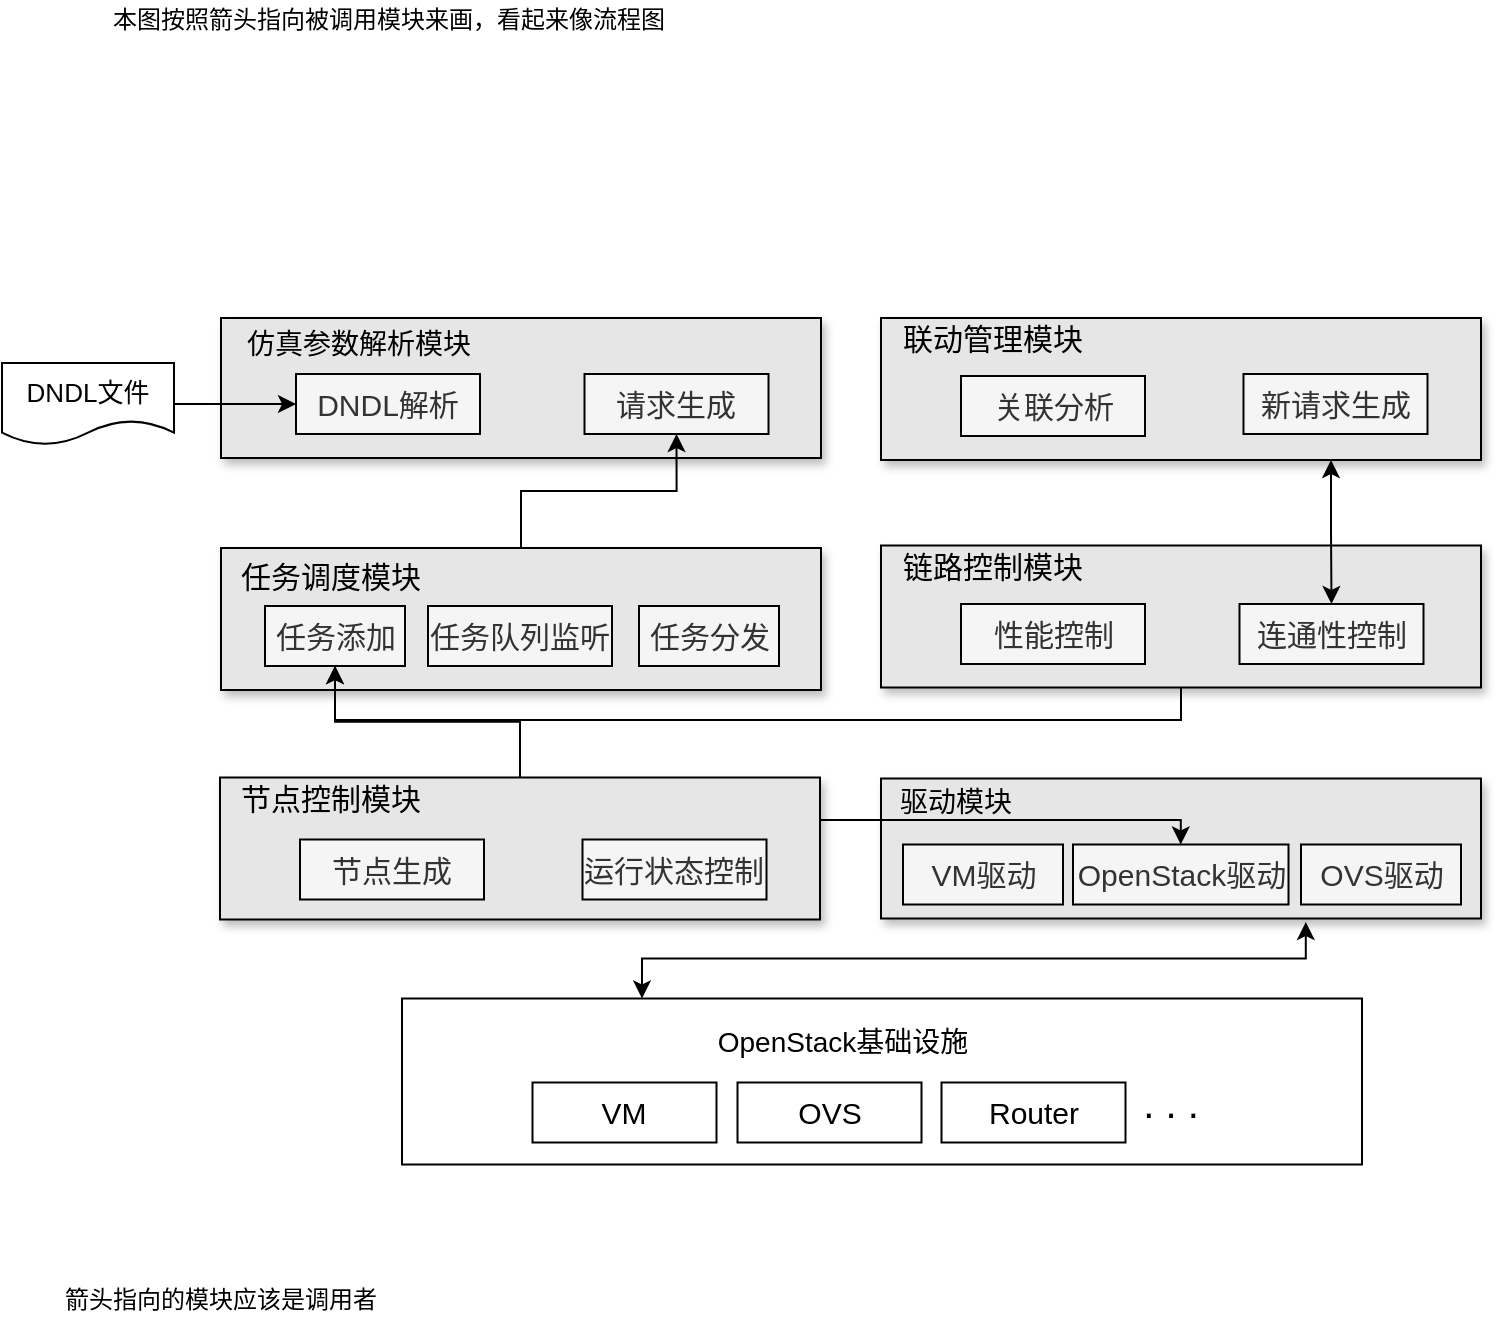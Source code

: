 <mxfile version="13.4.6" type="github" pages="6">
  <diagram id="ip5I0WDaEDsH4B86aiK6" name="renew4022_原型系统架构">
    <mxGraphModel dx="946" dy="599" grid="0" gridSize="10" guides="1" tooltips="1" connect="1" arrows="1" fold="1" page="1" pageScale="1" pageWidth="827" pageHeight="1169" math="0" shadow="0">
      <root>
        <mxCell id="82z8PU8OqBz9VBNM9_fA-0" />
        <mxCell id="82z8PU8OqBz9VBNM9_fA-1" parent="82z8PU8OqBz9VBNM9_fA-0" />
        <mxCell id="82z8PU8OqBz9VBNM9_fA-2" value="" style="rounded=0;whiteSpace=wrap;html=1;fillColor=#E6E6E6;shadow=1;" parent="82z8PU8OqBz9VBNM9_fA-1" vertex="1">
          <mxGeometry x="445.5" y="629.25" width="300" height="70" as="geometry" />
        </mxCell>
        <mxCell id="82z8PU8OqBz9VBNM9_fA-3" value="" style="rounded=0;whiteSpace=wrap;html=1;" parent="82z8PU8OqBz9VBNM9_fA-1" vertex="1">
          <mxGeometry x="206" y="739.25" width="480" height="83" as="geometry" />
        </mxCell>
        <mxCell id="82z8PU8OqBz9VBNM9_fA-4" value="&lt;font style=&quot;font-size: 13px&quot;&gt;DNDL文件&lt;/font&gt;" style="shape=document;whiteSpace=wrap;html=1;boundedLbl=1;fontSize=13;" parent="82z8PU8OqBz9VBNM9_fA-1" vertex="1">
          <mxGeometry x="6" y="421.5" width="86" height="41" as="geometry" />
        </mxCell>
        <mxCell id="82z8PU8OqBz9VBNM9_fA-5" style="edgeStyle=orthogonalEdgeStyle;rounded=0;orthogonalLoop=1;jettySize=auto;html=1;exitX=0.708;exitY=1.025;exitDx=0;exitDy=0;entryX=0.25;entryY=0;entryDx=0;entryDy=0;endArrow=classic;endFill=1;fontSize=14;startArrow=classic;startFill=1;exitPerimeter=0;" parent="82z8PU8OqBz9VBNM9_fA-1" source="82z8PU8OqBz9VBNM9_fA-2" target="82z8PU8OqBz9VBNM9_fA-3" edge="1">
          <mxGeometry relative="1" as="geometry">
            <mxPoint x="449.92" y="777.29" as="targetPoint" />
          </mxGeometry>
        </mxCell>
        <mxCell id="82z8PU8OqBz9VBNM9_fA-6" value="&lt;span style=&quot;font-size: 15px&quot;&gt;VM驱动&lt;/span&gt;" style="rounded=0;whiteSpace=wrap;html=1;fillColor=#f5f5f5;strokeColor=#000000;fontColor=#333333;" parent="82z8PU8OqBz9VBNM9_fA-1" vertex="1">
          <mxGeometry x="456.5" y="662.25" width="80" height="30" as="geometry" />
        </mxCell>
        <mxCell id="82z8PU8OqBz9VBNM9_fA-7" value="&lt;span style=&quot;font-size: 15px&quot;&gt;OpenStack驱动&lt;/span&gt;" style="rounded=0;whiteSpace=wrap;html=1;fillColor=#f5f5f5;strokeColor=#000000;fontColor=#333333;" parent="82z8PU8OqBz9VBNM9_fA-1" vertex="1">
          <mxGeometry x="541.5" y="662.25" width="107.75" height="30" as="geometry" />
        </mxCell>
        <mxCell id="82z8PU8OqBz9VBNM9_fA-8" value="&lt;span style=&quot;font-size: 15px&quot;&gt;OVS驱动&lt;br&gt;&lt;/span&gt;" style="rounded=0;whiteSpace=wrap;html=1;fillColor=#f5f5f5;strokeColor=#000000;fontColor=#333333;" parent="82z8PU8OqBz9VBNM9_fA-1" vertex="1">
          <mxGeometry x="655.5" y="662.25" width="80" height="30" as="geometry" />
        </mxCell>
        <mxCell id="82z8PU8OqBz9VBNM9_fA-9" value="&lt;font style=&quot;font-size: 14px&quot;&gt;驱动模块&lt;/font&gt;" style="text;html=1;strokeColor=none;fillColor=none;align=center;verticalAlign=middle;whiteSpace=wrap;rounded=0;" parent="82z8PU8OqBz9VBNM9_fA-1" vertex="1">
          <mxGeometry x="415.5" y="631" width="134" height="20" as="geometry" />
        </mxCell>
        <mxCell id="82z8PU8OqBz9VBNM9_fA-10" value="OpenStack基础设施" style="text;html=1;align=center;verticalAlign=middle;resizable=0;points=[];autosize=1;fontSize=14;" parent="82z8PU8OqBz9VBNM9_fA-1" vertex="1">
          <mxGeometry x="355.75" y="751.25" width="140" height="20" as="geometry" />
        </mxCell>
        <mxCell id="82z8PU8OqBz9VBNM9_fA-11" value="&lt;span style=&quot;font-size: 15px&quot;&gt;VM&lt;/span&gt;" style="rounded=0;whiteSpace=wrap;html=1;" parent="82z8PU8OqBz9VBNM9_fA-1" vertex="1">
          <mxGeometry x="271.25" y="781.25" width="92" height="30" as="geometry" />
        </mxCell>
        <mxCell id="82z8PU8OqBz9VBNM9_fA-12" value="&lt;span style=&quot;font-size: 15px&quot;&gt;OVS&lt;/span&gt;" style="rounded=0;whiteSpace=wrap;html=1;" parent="82z8PU8OqBz9VBNM9_fA-1" vertex="1">
          <mxGeometry x="373.75" y="781.25" width="92" height="30" as="geometry" />
        </mxCell>
        <mxCell id="82z8PU8OqBz9VBNM9_fA-13" value="&lt;span style=&quot;font-size: 15px&quot;&gt;Router&lt;/span&gt;" style="rounded=0;whiteSpace=wrap;html=1;" parent="82z8PU8OqBz9VBNM9_fA-1" vertex="1">
          <mxGeometry x="475.75" y="781.25" width="92" height="30" as="geometry" />
        </mxCell>
        <mxCell id="82z8PU8OqBz9VBNM9_fA-14" value="&lt;font style=&quot;font-size: 20px&quot;&gt;. . .&lt;/font&gt;" style="text;html=1;align=center;verticalAlign=middle;resizable=0;points=[];autosize=1;fontSize=14;" parent="82z8PU8OqBz9VBNM9_fA-1" vertex="1">
          <mxGeometry x="569.75" y="781.25" width="40" height="20" as="geometry" />
        </mxCell>
        <mxCell id="82z8PU8OqBz9VBNM9_fA-16" value="" style="rounded=0;whiteSpace=wrap;html=1;fontSize=14;fillColor=#E6E6E6;shadow=1;" parent="82z8PU8OqBz9VBNM9_fA-1" vertex="1">
          <mxGeometry x="115.5" y="399" width="300" height="70" as="geometry" />
        </mxCell>
        <mxCell id="82z8PU8OqBz9VBNM9_fA-17" value="&lt;span style=&quot;font-size: 15px&quot;&gt;DNDL解析&lt;/span&gt;" style="rounded=0;whiteSpace=wrap;html=1;fillColor=#f5f5f5;strokeColor=#000000;fontColor=#333333;" parent="82z8PU8OqBz9VBNM9_fA-1" vertex="1">
          <mxGeometry x="153" y="427" width="92" height="30" as="geometry" />
        </mxCell>
        <mxCell id="82z8PU8OqBz9VBNM9_fA-18" value="&lt;span style=&quot;font-size: 14px&quot;&gt;仿真参数解析模块&lt;/span&gt;" style="text;html=1;align=center;verticalAlign=middle;resizable=0;points=[];autosize=1;" parent="82z8PU8OqBz9VBNM9_fA-1" vertex="1">
          <mxGeometry x="123" y="402.5" width="122" height="19" as="geometry" />
        </mxCell>
        <mxCell id="4xdHVWEK1rRbltKI-aU2-0" style="edgeStyle=orthogonalEdgeStyle;rounded=0;orthogonalLoop=1;jettySize=auto;html=1;exitX=0.5;exitY=0;exitDx=0;exitDy=0;entryX=0.5;entryY=1;entryDx=0;entryDy=0;" parent="82z8PU8OqBz9VBNM9_fA-1" source="82z8PU8OqBz9VBNM9_fA-19" target="82z8PU8OqBz9VBNM9_fA-41" edge="1">
          <mxGeometry relative="1" as="geometry" />
        </mxCell>
        <mxCell id="82z8PU8OqBz9VBNM9_fA-19" value="" style="rounded=0;whiteSpace=wrap;html=1;fontSize=14;fillColor=#E6E6E6;shadow=1;" parent="82z8PU8OqBz9VBNM9_fA-1" vertex="1">
          <mxGeometry x="115.5" y="514" width="300" height="71" as="geometry" />
        </mxCell>
        <mxCell id="82z8PU8OqBz9VBNM9_fA-20" value="&lt;span style=&quot;font-size: 15px&quot;&gt;任务添加&lt;/span&gt;" style="rounded=0;whiteSpace=wrap;html=1;fillColor=#f5f5f5;strokeColor=#000000;fontColor=#333333;" parent="82z8PU8OqBz9VBNM9_fA-1" vertex="1">
          <mxGeometry x="137.5" y="543" width="70" height="30" as="geometry" />
        </mxCell>
        <mxCell id="82z8PU8OqBz9VBNM9_fA-21" value="&lt;font style=&quot;font-size: 15px&quot;&gt;任务调度模块&lt;/font&gt;" style="text;html=1;align=center;verticalAlign=middle;resizable=0;points=[];autosize=1;" parent="82z8PU8OqBz9VBNM9_fA-1" vertex="1">
          <mxGeometry x="119.5" y="518" width="100" height="19" as="geometry" />
        </mxCell>
        <mxCell id="82z8PU8OqBz9VBNM9_fA-23" value="&lt;span style=&quot;font-size: 15px&quot;&gt;任务分发&lt;/span&gt;" style="rounded=0;whiteSpace=wrap;html=1;fillColor=#f5f5f5;strokeColor=#000000;fontColor=#333333;" parent="82z8PU8OqBz9VBNM9_fA-1" vertex="1">
          <mxGeometry x="324.5" y="543" width="70" height="30" as="geometry" />
        </mxCell>
        <mxCell id="82z8PU8OqBz9VBNM9_fA-24" value="&lt;span style=&quot;font-size: 15px&quot;&gt;任务队列监听&lt;/span&gt;" style="rounded=0;whiteSpace=wrap;html=1;fillColor=#f5f5f5;strokeColor=#000000;fontColor=#333333;" parent="82z8PU8OqBz9VBNM9_fA-1" vertex="1">
          <mxGeometry x="219" y="543" width="92" height="30" as="geometry" />
        </mxCell>
        <mxCell id="82z8PU8OqBz9VBNM9_fA-25" style="edgeStyle=orthogonalEdgeStyle;rounded=0;orthogonalLoop=1;jettySize=auto;html=1;exitX=1;exitY=0.5;exitDx=0;exitDy=0;entryX=0;entryY=0.5;entryDx=0;entryDy=0;strokeColor=#000000;" parent="82z8PU8OqBz9VBNM9_fA-1" source="82z8PU8OqBz9VBNM9_fA-4" target="82z8PU8OqBz9VBNM9_fA-17" edge="1">
          <mxGeometry relative="1" as="geometry" />
        </mxCell>
        <mxCell id="4xdHVWEK1rRbltKI-aU2-1" style="edgeStyle=orthogonalEdgeStyle;rounded=0;orthogonalLoop=1;jettySize=auto;html=1;exitX=0.5;exitY=0;exitDx=0;exitDy=0;entryX=0.5;entryY=1;entryDx=0;entryDy=0;" parent="82z8PU8OqBz9VBNM9_fA-1" source="82z8PU8OqBz9VBNM9_fA-27" target="82z8PU8OqBz9VBNM9_fA-20" edge="1">
          <mxGeometry relative="1" as="geometry" />
        </mxCell>
        <mxCell id="4xdHVWEK1rRbltKI-aU2-3" style="edgeStyle=orthogonalEdgeStyle;rounded=0;orthogonalLoop=1;jettySize=auto;html=1;exitX=1;exitY=0.5;exitDx=0;exitDy=0;entryX=0.5;entryY=0;entryDx=0;entryDy=0;" parent="82z8PU8OqBz9VBNM9_fA-1" source="82z8PU8OqBz9VBNM9_fA-27" target="82z8PU8OqBz9VBNM9_fA-7" edge="1">
          <mxGeometry relative="1" as="geometry">
            <Array as="points">
              <mxPoint x="415" y="650" />
              <mxPoint x="595" y="650" />
            </Array>
          </mxGeometry>
        </mxCell>
        <mxCell id="82z8PU8OqBz9VBNM9_fA-27" value="" style="rounded=0;whiteSpace=wrap;html=1;fontSize=14;fillColor=#E6E6E6;shadow=1;" parent="82z8PU8OqBz9VBNM9_fA-1" vertex="1">
          <mxGeometry x="115" y="628.75" width="300" height="71" as="geometry" />
        </mxCell>
        <mxCell id="82z8PU8OqBz9VBNM9_fA-28" value="&lt;span style=&quot;font-size: 15px&quot;&gt;节点生成&lt;/span&gt;" style="rounded=0;whiteSpace=wrap;html=1;fillColor=#f5f5f5;strokeColor=#000000;fontColor=#333333;" parent="82z8PU8OqBz9VBNM9_fA-1" vertex="1">
          <mxGeometry x="155" y="659.75" width="92" height="30" as="geometry" />
        </mxCell>
        <mxCell id="82z8PU8OqBz9VBNM9_fA-29" value="&lt;font style=&quot;font-size: 15px&quot;&gt;节点控制模块&lt;/font&gt;" style="text;html=1;align=center;verticalAlign=middle;resizable=0;points=[];autosize=1;" parent="82z8PU8OqBz9VBNM9_fA-1" vertex="1">
          <mxGeometry x="115" y="628.75" width="110" height="20" as="geometry" />
        </mxCell>
        <mxCell id="82z8PU8OqBz9VBNM9_fA-30" value="&lt;span style=&quot;font-size: 15px&quot;&gt;运行状态控制&lt;/span&gt;" style="rounded=0;whiteSpace=wrap;html=1;fillColor=#f5f5f5;strokeColor=#000000;fontColor=#333333;" parent="82z8PU8OqBz9VBNM9_fA-1" vertex="1">
          <mxGeometry x="296.25" y="659.75" width="92" height="30" as="geometry" />
        </mxCell>
        <mxCell id="4xdHVWEK1rRbltKI-aU2-2" style="edgeStyle=orthogonalEdgeStyle;rounded=0;orthogonalLoop=1;jettySize=auto;html=1;exitX=0.5;exitY=1;exitDx=0;exitDy=0;entryX=0.5;entryY=1;entryDx=0;entryDy=0;" parent="82z8PU8OqBz9VBNM9_fA-1" source="82z8PU8OqBz9VBNM9_fA-32" target="82z8PU8OqBz9VBNM9_fA-20" edge="1">
          <mxGeometry relative="1" as="geometry">
            <mxPoint x="170" y="620" as="targetPoint" />
            <Array as="points">
              <mxPoint x="596" y="600" />
              <mxPoint x="173" y="600" />
            </Array>
          </mxGeometry>
        </mxCell>
        <mxCell id="82z8PU8OqBz9VBNM9_fA-32" value="" style="rounded=0;whiteSpace=wrap;html=1;fontSize=14;fillColor=#E6E6E6;shadow=1;" parent="82z8PU8OqBz9VBNM9_fA-1" vertex="1">
          <mxGeometry x="445.5" y="512.75" width="300" height="71" as="geometry" />
        </mxCell>
        <mxCell id="82z8PU8OqBz9VBNM9_fA-33" value="&lt;span style=&quot;font-size: 15px&quot;&gt;连通性控制&lt;/span&gt;" style="rounded=0;whiteSpace=wrap;html=1;fillColor=#f5f5f5;strokeColor=#000000;fontColor=#333333;" parent="82z8PU8OqBz9VBNM9_fA-1" vertex="1">
          <mxGeometry x="624.75" y="542" width="92" height="30" as="geometry" />
        </mxCell>
        <mxCell id="82z8PU8OqBz9VBNM9_fA-34" value="&lt;font style=&quot;font-size: 15px&quot;&gt;链路控制模块&lt;/font&gt;" style="text;html=1;align=center;verticalAlign=middle;resizable=0;points=[];autosize=1;" parent="82z8PU8OqBz9VBNM9_fA-1" vertex="1">
          <mxGeometry x="445.5" y="512.75" width="110" height="20" as="geometry" />
        </mxCell>
        <mxCell id="82z8PU8OqBz9VBNM9_fA-35" value="&lt;span style=&quot;font-size: 15px&quot;&gt;性能控制&lt;/span&gt;" style="rounded=0;whiteSpace=wrap;html=1;fillColor=#f5f5f5;strokeColor=#000000;fontColor=#333333;" parent="82z8PU8OqBz9VBNM9_fA-1" vertex="1">
          <mxGeometry x="485.5" y="542" width="92" height="30" as="geometry" />
        </mxCell>
        <mxCell id="4xdHVWEK1rRbltKI-aU2-4" style="edgeStyle=orthogonalEdgeStyle;rounded=0;orthogonalLoop=1;jettySize=auto;html=1;exitX=0.75;exitY=1;exitDx=0;exitDy=0;entryX=0.5;entryY=0;entryDx=0;entryDy=0;startArrow=classic;startFill=1;" parent="82z8PU8OqBz9VBNM9_fA-1" source="82z8PU8OqBz9VBNM9_fA-36" target="82z8PU8OqBz9VBNM9_fA-33" edge="1">
          <mxGeometry relative="1" as="geometry" />
        </mxCell>
        <mxCell id="82z8PU8OqBz9VBNM9_fA-36" value="" style="rounded=0;whiteSpace=wrap;html=1;fontSize=14;fillColor=#E6E6E6;shadow=1;" parent="82z8PU8OqBz9VBNM9_fA-1" vertex="1">
          <mxGeometry x="445.5" y="399" width="300" height="71" as="geometry" />
        </mxCell>
        <mxCell id="82z8PU8OqBz9VBNM9_fA-37" value="&lt;font style=&quot;font-size: 15px&quot;&gt;联动管理模块&lt;/font&gt;" style="text;html=1;align=center;verticalAlign=middle;resizable=0;points=[];autosize=1;" parent="82z8PU8OqBz9VBNM9_fA-1" vertex="1">
          <mxGeometry x="445.5" y="399" width="110" height="20" as="geometry" />
        </mxCell>
        <mxCell id="82z8PU8OqBz9VBNM9_fA-38" value="&lt;span style=&quot;font-size: 15px&quot;&gt;新请求生成&lt;/span&gt;" style="rounded=0;whiteSpace=wrap;html=1;fillColor=#f5f5f5;strokeColor=#000000;fontColor=#333333;" parent="82z8PU8OqBz9VBNM9_fA-1" vertex="1">
          <mxGeometry x="626.75" y="427" width="92" height="30" as="geometry" />
        </mxCell>
        <mxCell id="82z8PU8OqBz9VBNM9_fA-41" value="&lt;span style=&quot;font-size: 15px&quot;&gt;请求生成&lt;/span&gt;" style="rounded=0;whiteSpace=wrap;html=1;fillColor=#f5f5f5;strokeColor=#000000;fontColor=#333333;" parent="82z8PU8OqBz9VBNM9_fA-1" vertex="1">
          <mxGeometry x="297.25" y="427" width="92" height="30" as="geometry" />
        </mxCell>
        <mxCell id="82z8PU8OqBz9VBNM9_fA-43" value="&lt;span style=&quot;font-size: 15px&quot;&gt;关联分析&lt;/span&gt;" style="rounded=0;whiteSpace=wrap;html=1;fillColor=#f5f5f5;strokeColor=#000000;fontColor=#333333;" parent="82z8PU8OqBz9VBNM9_fA-1" vertex="1">
          <mxGeometry x="485.5" y="428" width="92" height="30" as="geometry" />
        </mxCell>
        <mxCell id="YMSZfFCNx6WZrgdg7_Gy-0" value="箭头指向的模块应该是调用者&lt;br&gt;" style="text;html=1;align=center;verticalAlign=middle;resizable=0;points=[];autosize=1;" parent="82z8PU8OqBz9VBNM9_fA-1" vertex="1">
          <mxGeometry x="30" y="880" width="170" height="20" as="geometry" />
        </mxCell>
        <mxCell id="qhEqwV9GZEXIFEkS4k-T-0" value="本图按照箭头指向被调用模块来画，看起来像流程图" style="text;html=1;align=center;verticalAlign=middle;resizable=0;points=[];autosize=1;" parent="82z8PU8OqBz9VBNM9_fA-1" vertex="1">
          <mxGeometry x="54" y="240" width="290" height="20" as="geometry" />
        </mxCell>
      </root>
    </mxGraphModel>
  </diagram>
  <diagram id="t-zWZH5KaqDxgutvRse3" name="0712_原型系统架构">
    
    <mxGraphModel dx="946" dy="550" grid="0" gridSize="10" guides="1" tooltips="1" connect="1" arrows="1" fold="1" page="1" pageScale="1" pageWidth="827" pageHeight="1169" math="0" shadow="0">
      
      <root>
        
        <mxCell id="50PT-6-m4BOv1Iu-qWXt-0" />
        
        <mxCell id="50PT-6-m4BOv1Iu-qWXt-1" parent="50PT-6-m4BOv1Iu-qWXt-0" />
        
        <mxCell id="Cu0Le1hMoa3ETHAa1tY2-5" value="" style="rounded=0;whiteSpace=wrap;html=1;fillColor=#E6E6E6;shadow=1;" parent="50PT-6-m4BOv1Iu-qWXt-1" vertex="1">
          
          <mxGeometry x="446" y="629.25" width="300" height="70" as="geometry" />
          
        </mxCell>
        
        <mxCell id="Cu0Le1hMoa3ETHAa1tY2-0" value="" style="rounded=0;whiteSpace=wrap;html=1;" parent="50PT-6-m4BOv1Iu-qWXt-1" vertex="1">
          
          <mxGeometry x="206" y="739.25" width="480" height="83" as="geometry" />
          
        </mxCell>
        
        <mxCell id="Cu0Le1hMoa3ETHAa1tY2-3" value="&lt;font style=&quot;font-size: 13px&quot;&gt;DNDL文件&lt;/font&gt;" style="shape=document;whiteSpace=wrap;html=1;boundedLbl=1;fontSize=13;" parent="50PT-6-m4BOv1Iu-qWXt-1" vertex="1">
          
          <mxGeometry x="6" y="421.5" width="86" height="41" as="geometry" />
          
        </mxCell>
        
        <mxCell id="Cu0Le1hMoa3ETHAa1tY2-4" style="edgeStyle=orthogonalEdgeStyle;rounded=0;orthogonalLoop=1;jettySize=auto;html=1;exitX=0.5;exitY=1;exitDx=0;exitDy=0;entryX=0.813;entryY=0;entryDx=0;entryDy=0;endArrow=classic;endFill=1;fontSize=14;startArrow=classic;startFill=1;entryPerimeter=0;" parent="50PT-6-m4BOv1Iu-qWXt-1" source="Cu0Le1hMoa3ETHAa1tY2-5" target="Cu0Le1hMoa3ETHAa1tY2-0" edge="1">
          
          <mxGeometry relative="1" as="geometry">
            
            <mxPoint x="449.92" y="777.29" as="targetPoint" />
            
          </mxGeometry>
          
        </mxCell>
        
        <mxCell id="Cu0Le1hMoa3ETHAa1tY2-6" value="&lt;span style=&quot;font-size: 15px&quot;&gt;VM驱动&lt;/span&gt;" style="rounded=0;whiteSpace=wrap;html=1;fillColor=#f5f5f5;strokeColor=#000000;fontColor=#333333;" parent="50PT-6-m4BOv1Iu-qWXt-1" vertex="1">
          
          <mxGeometry x="457" y="662.25" width="80" height="30" as="geometry" />
          
        </mxCell>
        
        <mxCell id="Cu0Le1hMoa3ETHAa1tY2-7" value="&lt;span style=&quot;font-size: 15px&quot;&gt;OpenStack驱动&lt;/span&gt;" style="rounded=0;whiteSpace=wrap;html=1;fillColor=#f5f5f5;strokeColor=#000000;fontColor=#333333;" parent="50PT-6-m4BOv1Iu-qWXt-1" vertex="1">
          
          <mxGeometry x="542" y="662.25" width="107.75" height="30" as="geometry" />
          
        </mxCell>
        
        <mxCell id="Cu0Le1hMoa3ETHAa1tY2-8" value="&lt;span style=&quot;font-size: 15px&quot;&gt;OVS驱动&lt;br&gt;&lt;/span&gt;" style="rounded=0;whiteSpace=wrap;html=1;fillColor=#f5f5f5;strokeColor=#000000;fontColor=#333333;" parent="50PT-6-m4BOv1Iu-qWXt-1" vertex="1">
          
          <mxGeometry x="656" y="662.25" width="80" height="30" as="geometry" />
          
        </mxCell>
        
        <mxCell id="Cu0Le1hMoa3ETHAa1tY2-9" value="&lt;font style=&quot;font-size: 14px&quot;&gt;驱动模块&lt;/font&gt;" style="text;html=1;strokeColor=none;fillColor=none;align=center;verticalAlign=middle;whiteSpace=wrap;rounded=0;" parent="50PT-6-m4BOv1Iu-qWXt-1" vertex="1">
          
          <mxGeometry x="421.5" y="632" width="134" height="20" as="geometry" />
          
        </mxCell>
        
        <mxCell id="Cu0Le1hMoa3ETHAa1tY2-10" value="OpenStack基础设施" style="text;html=1;align=center;verticalAlign=middle;resizable=0;points=[];autosize=1;fontSize=14;" parent="50PT-6-m4BOv1Iu-qWXt-1" vertex="1">
          
          <mxGeometry x="355.75" y="751.25" width="140" height="20" as="geometry" />
          
        </mxCell>
        
        <mxCell id="Cu0Le1hMoa3ETHAa1tY2-11" value="&lt;span style=&quot;font-size: 15px&quot;&gt;VM&lt;/span&gt;" style="rounded=0;whiteSpace=wrap;html=1;" parent="50PT-6-m4BOv1Iu-qWXt-1" vertex="1">
          
          <mxGeometry x="271.25" y="781.25" width="92" height="30" as="geometry" />
          
        </mxCell>
        
        <mxCell id="Cu0Le1hMoa3ETHAa1tY2-12" value="&lt;span style=&quot;font-size: 15px&quot;&gt;OVS&lt;/span&gt;" style="rounded=0;whiteSpace=wrap;html=1;" parent="50PT-6-m4BOv1Iu-qWXt-1" vertex="1">
          
          <mxGeometry x="373.75" y="781.25" width="92" height="30" as="geometry" />
          
        </mxCell>
        
        <mxCell id="Cu0Le1hMoa3ETHAa1tY2-13" value="&lt;span style=&quot;font-size: 15px&quot;&gt;Router&lt;/span&gt;" style="rounded=0;whiteSpace=wrap;html=1;" parent="50PT-6-m4BOv1Iu-qWXt-1" vertex="1">
          
          <mxGeometry x="475.75" y="781.25" width="92" height="30" as="geometry" />
          
        </mxCell>
        
        <mxCell id="Cu0Le1hMoa3ETHAa1tY2-14" value="&lt;font style=&quot;font-size: 20px&quot;&gt;. . .&lt;/font&gt;" style="text;html=1;align=center;verticalAlign=middle;resizable=0;points=[];autosize=1;fontSize=14;" parent="50PT-6-m4BOv1Iu-qWXt-1" vertex="1">
          
          <mxGeometry x="569.75" y="781.25" width="40" height="20" as="geometry" />
          
        </mxCell>
        
        <mxCell id="Cu0Le1hMoa3ETHAa1tY2-15" value="节点状态文件" style="shape=document;whiteSpace=wrap;html=1;boundedLbl=1;fontSize=13;" parent="50PT-6-m4BOv1Iu-qWXt-1" vertex="1">
          
          <mxGeometry x="6" y="537" width="86" height="40" as="geometry" />
          
        </mxCell>
        
        <mxCell id="Cu0Le1hMoa3ETHAa1tY2-16" value="" style="rounded=0;whiteSpace=wrap;html=1;fontSize=14;fillColor=#E6E6E6;shadow=1;" parent="50PT-6-m4BOv1Iu-qWXt-1" vertex="1">
          
          <mxGeometry x="115.5" y="399" width="300" height="70" as="geometry" />
          
        </mxCell>
        
        <mxCell id="Cu0Le1hMoa3ETHAa1tY2-18" value="&lt;span style=&quot;font-size: 15px&quot;&gt;DNDL解析&lt;/span&gt;" style="rounded=0;whiteSpace=wrap;html=1;fillColor=#f5f5f5;strokeColor=#000000;fontColor=#333333;" parent="50PT-6-m4BOv1Iu-qWXt-1" vertex="1">
          
          <mxGeometry x="153" y="427" width="92" height="30" as="geometry" />
          
        </mxCell>
        
        <mxCell id="Cu0Le1hMoa3ETHAa1tY2-20" value="&lt;span style=&quot;font-size: 14px&quot;&gt;仿真参数解析模块&lt;/span&gt;" style="text;html=1;align=center;verticalAlign=middle;resizable=0;points=[];autosize=1;" parent="50PT-6-m4BOv1Iu-qWXt-1" vertex="1">
          
          <mxGeometry x="123" y="402.5" width="122" height="19" as="geometry" />
          
        </mxCell>
        
        <mxCell id="Cu0Le1hMoa3ETHAa1tY2-33" value="" style="rounded=0;whiteSpace=wrap;html=1;fontSize=14;fillColor=#E6E6E6;shadow=1;" parent="50PT-6-m4BOv1Iu-qWXt-1" vertex="1">
          
          <mxGeometry x="116" y="626.5" width="300" height="71" as="geometry" />
          
        </mxCell>
        
        <mxCell id="Cu0Le1hMoa3ETHAa1tY2-39" value="&lt;span style=&quot;font-size: 15px&quot;&gt;任务添加&lt;/span&gt;" style="rounded=0;whiteSpace=wrap;html=1;fillColor=#f5f5f5;strokeColor=#000000;fontColor=#333333;" parent="50PT-6-m4BOv1Iu-qWXt-1" vertex="1">
          
          <mxGeometry x="138" y="660.5" width="70" height="30" as="geometry" />
          
        </mxCell>
        
        <mxCell id="Cu0Le1hMoa3ETHAa1tY2-40" value="&lt;font style=&quot;font-size: 15px&quot;&gt;任务调度模块&lt;/font&gt;" style="text;html=1;align=center;verticalAlign=middle;resizable=0;points=[];autosize=1;" parent="50PT-6-m4BOv1Iu-qWXt-1" vertex="1">
          
          <mxGeometry x="123" y="632.5" width="100" height="19" as="geometry" />
          
        </mxCell>
        
        <mxCell id="dTV6w0sjY52dtp92ebeQ-26" style="edgeStyle=orthogonalEdgeStyle;rounded=0;orthogonalLoop=1;jettySize=auto;html=1;exitX=1;exitY=0.5;exitDx=0;exitDy=0;entryX=-0.003;entryY=0.671;entryDx=0;entryDy=0;entryPerimeter=0;" parent="50PT-6-m4BOv1Iu-qWXt-1" source="Cu0Le1hMoa3ETHAa1tY2-43" target="Cu0Le1hMoa3ETHAa1tY2-5" edge="1">
          
          <mxGeometry relative="1" as="geometry" />
          
        </mxCell>
        
        <mxCell id="Cu0Le1hMoa3ETHAa1tY2-43" value="&lt;span style=&quot;font-size: 15px&quot;&gt;任务分发&lt;/span&gt;" style="rounded=0;whiteSpace=wrap;html=1;fillColor=#f5f5f5;strokeColor=#000000;fontColor=#333333;" parent="50PT-6-m4BOv1Iu-qWXt-1" vertex="1">
          
          <mxGeometry x="325" y="660.5" width="70" height="30" as="geometry" />
          
        </mxCell>
        
        <mxCell id="Cu0Le1hMoa3ETHAa1tY2-44" value="&lt;span style=&quot;font-size: 15px&quot;&gt;任务队列监听&lt;/span&gt;" style="rounded=0;whiteSpace=wrap;html=1;fillColor=#f5f5f5;strokeColor=#000000;fontColor=#333333;" parent="50PT-6-m4BOv1Iu-qWXt-1" vertex="1">
          
          <mxGeometry x="219.5" y="660.5" width="92" height="30" as="geometry" />
          
        </mxCell>
        
        <mxCell id="Cu0Le1hMoa3ETHAa1tY2-47" style="edgeStyle=orthogonalEdgeStyle;rounded=0;orthogonalLoop=1;jettySize=auto;html=1;exitX=1;exitY=0.5;exitDx=0;exitDy=0;entryX=0;entryY=0.5;entryDx=0;entryDy=0;strokeColor=#000000;" parent="50PT-6-m4BOv1Iu-qWXt-1" source="Cu0Le1hMoa3ETHAa1tY2-3" target="Cu0Le1hMoa3ETHAa1tY2-18" edge="1">
          
          <mxGeometry relative="1" as="geometry" />
          
        </mxCell>
        
        <mxCell id="dTV6w0sjY52dtp92ebeQ-23" style="edgeStyle=orthogonalEdgeStyle;rounded=0;orthogonalLoop=1;jettySize=auto;html=1;exitX=0.5;exitY=1;exitDx=0;exitDy=0;" parent="50PT-6-m4BOv1Iu-qWXt-1" edge="1">
          
          <mxGeometry relative="1" as="geometry">
            
            <mxPoint x="265.5" y="584" as="sourcePoint" />
            
            <mxPoint x="176" y="662.25" as="targetPoint" />
            
            <Array as="points">
              
              <mxPoint x="266" y="609.25" />
              
              <mxPoint x="176" y="609.25" />
              
            </Array>
            
          </mxGeometry>
          
        </mxCell>
        
        <mxCell id="dTV6w0sjY52dtp92ebeQ-4" value="" style="rounded=0;whiteSpace=wrap;html=1;fontSize=14;fillColor=#E6E6E6;shadow=1;" parent="50PT-6-m4BOv1Iu-qWXt-1" vertex="1">
          
          <mxGeometry x="115.5" y="511" width="300" height="71" as="geometry" />
          
        </mxCell>
        
        <mxCell id="dTV6w0sjY52dtp92ebeQ-5" value="&lt;span style=&quot;font-size: 15px&quot;&gt;节点生成&lt;/span&gt;" style="rounded=0;whiteSpace=wrap;html=1;fillColor=#f5f5f5;strokeColor=#000000;fontColor=#333333;" parent="50PT-6-m4BOv1Iu-qWXt-1" vertex="1">
          
          <mxGeometry x="155.5" y="542" width="92" height="30" as="geometry" />
          
        </mxCell>
        
        <mxCell id="dTV6w0sjY52dtp92ebeQ-6" value="&lt;font style=&quot;font-size: 15px&quot;&gt;节点控制模块&lt;/font&gt;" style="text;html=1;align=center;verticalAlign=middle;resizable=0;points=[];autosize=1;" parent="50PT-6-m4BOv1Iu-qWXt-1" vertex="1">
          
          <mxGeometry x="115.5" y="511" width="110" height="20" as="geometry" />
          
        </mxCell>
        
        <mxCell id="dTV6w0sjY52dtp92ebeQ-7" value="&lt;span style=&quot;font-size: 15px&quot;&gt;运行状态控制&lt;/span&gt;" style="rounded=0;whiteSpace=wrap;html=1;fillColor=#f5f5f5;strokeColor=#000000;fontColor=#333333;" parent="50PT-6-m4BOv1Iu-qWXt-1" vertex="1">
          
          <mxGeometry x="296.75" y="542" width="92" height="30" as="geometry" />
          
        </mxCell>
        
        <mxCell id="dTV6w0sjY52dtp92ebeQ-24" style="edgeStyle=orthogonalEdgeStyle;rounded=0;orthogonalLoop=1;jettySize=auto;html=1;exitX=0.5;exitY=1;exitDx=0;exitDy=0;entryX=0.5;entryY=0;entryDx=0;entryDy=0;" parent="50PT-6-m4BOv1Iu-qWXt-1" edge="1">
          
          <mxGeometry relative="1" as="geometry">
            
            <mxPoint x="598.5" y="583.75" as="sourcePoint" />
            
            <mxPoint x="176" y="660.5" as="targetPoint" />
            
            <Array as="points">
              
              <mxPoint x="599" y="609.25" />
              
              <mxPoint x="176" y="609.25" />
              
            </Array>
            
          </mxGeometry>
          
        </mxCell>
        
        <mxCell id="dTV6w0sjY52dtp92ebeQ-9" value="" style="rounded=0;whiteSpace=wrap;html=1;fontSize=14;fillColor=#E6E6E6;shadow=1;" parent="50PT-6-m4BOv1Iu-qWXt-1" vertex="1">
          
          <mxGeometry x="445.5" y="512.75" width="300" height="71" as="geometry" />
          
        </mxCell>
        
        <mxCell id="dTV6w0sjY52dtp92ebeQ-10" value="&lt;span style=&quot;font-size: 15px&quot;&gt;连通性控制&lt;/span&gt;" style="rounded=0;whiteSpace=wrap;html=1;fillColor=#f5f5f5;strokeColor=#000000;fontColor=#333333;" parent="50PT-6-m4BOv1Iu-qWXt-1" vertex="1">
          
          <mxGeometry x="457" y="544.75" width="80" height="30" as="geometry" />
          
        </mxCell>
        
        <mxCell id="dTV6w0sjY52dtp92ebeQ-11" value="&lt;font style=&quot;font-size: 15px&quot;&gt;链路控制模块&lt;/font&gt;" style="text;html=1;align=center;verticalAlign=middle;resizable=0;points=[];autosize=1;" parent="50PT-6-m4BOv1Iu-qWXt-1" vertex="1">
          
          <mxGeometry x="445.5" y="512.75" width="110" height="20" as="geometry" />
          
        </mxCell>
        
        <mxCell id="dTV6w0sjY52dtp92ebeQ-12" value="&lt;span style=&quot;font-size: 15px&quot;&gt;性能控制&lt;/span&gt;" style="rounded=0;whiteSpace=wrap;html=1;fillColor=#f5f5f5;strokeColor=#000000;fontColor=#333333;" parent="50PT-6-m4BOv1Iu-qWXt-1" vertex="1">
          
          <mxGeometry x="649.75" y="544.75" width="80" height="30" as="geometry" />
          
        </mxCell>
        
        <mxCell id="dTV6w0sjY52dtp92ebeQ-20" style="edgeStyle=orthogonalEdgeStyle;rounded=0;orthogonalLoop=1;jettySize=auto;html=1;exitX=0.5;exitY=1;exitDx=0;exitDy=0;entryX=0.5;entryY=0;entryDx=0;entryDy=0;" parent="50PT-6-m4BOv1Iu-qWXt-1" source="dTV6w0sjY52dtp92ebeQ-17" target="dTV6w0sjY52dtp92ebeQ-4" edge="1">
          
          <mxGeometry relative="1" as="geometry" />
          
        </mxCell>
        
        <mxCell id="dTV6w0sjY52dtp92ebeQ-21" style="edgeStyle=orthogonalEdgeStyle;rounded=0;orthogonalLoop=1;jettySize=auto;html=1;exitX=0.5;exitY=1;exitDx=0;exitDy=0;entryX=0.25;entryY=0;entryDx=0;entryDy=0;" parent="50PT-6-m4BOv1Iu-qWXt-1" source="dTV6w0sjY52dtp92ebeQ-17" target="dTV6w0sjY52dtp92ebeQ-9" edge="1">
          
          <mxGeometry relative="1" as="geometry" />
          
        </mxCell>
        
        <mxCell id="dTV6w0sjY52dtp92ebeQ-17" value="&lt;span style=&quot;font-size: 15px&quot;&gt;请求生成&lt;/span&gt;" style="rounded=0;whiteSpace=wrap;html=1;fillColor=#f5f5f5;strokeColor=#000000;fontColor=#333333;" parent="50PT-6-m4BOv1Iu-qWXt-1" vertex="1">
          
          <mxGeometry x="297.25" y="427" width="92" height="30" as="geometry" />
          
        </mxCell>
        
        <mxCell id="dTV6w0sjY52dtp92ebeQ-27" value="" style="endArrow=classic;html=1;entryX=0.5;entryY=0;entryDx=0;entryDy=0;startArrow=classic;startFill=1;" parent="50PT-6-m4BOv1Iu-qWXt-1" target="Cu0Le1hMoa3ETHAa1tY2-8" edge="1">
          
          <mxGeometry width="50" height="50" relative="1" as="geometry">
            
            <mxPoint x="696" y="587.25" as="sourcePoint" />
            
            <mxPoint x="476" y="519.25" as="targetPoint" />
            
          </mxGeometry>
          
        </mxCell>
        
        <mxCell id="dTV6w0sjY52dtp92ebeQ-28" style="edgeStyle=orthogonalEdgeStyle;rounded=0;orthogonalLoop=1;jettySize=auto;html=1;exitX=1;exitY=0.5;exitDx=0;exitDy=0;entryX=0;entryY=0.5;entryDx=0;entryDy=0;startArrow=none;startFill=0;" parent="50PT-6-m4BOv1Iu-qWXt-1" source="Cu0Le1hMoa3ETHAa1tY2-15" target="dTV6w0sjY52dtp92ebeQ-5" edge="1">
          
          <mxGeometry relative="1" as="geometry" />
          
        </mxCell>
        
        <mxCell id="gYcuNunwa8bfkv6yt-O7-0" value="&lt;span style=&quot;font-size: 15px&quot;&gt;联动管理&lt;/span&gt;" style="rounded=0;whiteSpace=wrap;html=1;fillColor=#f5f5f5;strokeColor=#000000;fontColor=#333333;" vertex="1" parent="50PT-6-m4BOv1Iu-qWXt-1">
          
          <mxGeometry x="554" y="544.75" width="80" height="30" as="geometry" />
          
        </mxCell>
        
      </root>
      
    </mxGraphModel>
    
  </diagram>
  <diagram id="0fftqB5SDdim5vXBRDft" name="原型系统架构">
    
    <mxGraphModel dx="1773" dy="599" grid="0" gridSize="10" guides="1" tooltips="1" connect="1" arrows="1" fold="1" page="1" pageScale="1" pageWidth="827" pageHeight="1169" math="0" shadow="0">
      
      <root>
        
        <mxCell id="uDjTmPQQSBD_klyHRm6x-0" />
        
        <mxCell id="uDjTmPQQSBD_klyHRm6x-1" parent="uDjTmPQQSBD_klyHRm6x-0" />
        
        <mxCell id="mweEFtc_OPY3hvF9jhtb-4" value="" style="rounded=0;whiteSpace=wrap;html=1;" parent="uDjTmPQQSBD_klyHRm6x-1" vertex="1">
          
          <mxGeometry x="1.25" y="287" width="115.75" height="33" as="geometry" />
          
        </mxCell>
        
        <mxCell id="f7dFB7Q2NZbKy9rVOQps-11" value="&lt;font style=&quot;font-size: 14px;&quot;&gt;MINDL解析模块&lt;/font&gt;" style="text;html=1;strokeColor=none;fillColor=none;align=center;verticalAlign=middle;whiteSpace=wrap;rounded=0;fontSize=14;" parent="uDjTmPQQSBD_klyHRm6x-1" vertex="1">
          
          <mxGeometry x="7" y="297" width="110" height="20" as="geometry" />
          
        </mxCell>
        
        <mxCell id="7mkOXnwgCXkOqVYvT2A3-25" style="edgeStyle=orthogonalEdgeStyle;rounded=0;orthogonalLoop=1;jettySize=auto;html=1;exitX=1;exitY=0.5;exitDx=0;exitDy=0;entryX=0;entryY=0.5;entryDx=0;entryDy=0;" parent="uDjTmPQQSBD_klyHRm6x-1" source="izRDwZDjz-BiOcL_oanG-0" target="mweEFtc_OPY3hvF9jhtb-24" edge="1">
          
          <mxGeometry relative="1" as="geometry" />
          
        </mxCell>
        
        <mxCell id="7mkOXnwgCXkOqVYvT2A3-54" style="edgeStyle=orthogonalEdgeStyle;rounded=0;orthogonalLoop=1;jettySize=auto;html=1;exitX=0.5;exitY=1;exitDx=0;exitDy=0;startArrow=none;startFill=0;endArrow=none;endFill=0;fontSize=13;" parent="uDjTmPQQSBD_klyHRm6x-1" source="izRDwZDjz-BiOcL_oanG-0" edge="1">
          
          <mxGeometry relative="1" as="geometry">
            
            <mxPoint x="161" y="612" as="targetPoint" />
            
          </mxGeometry>
          
        </mxCell>
        
        <mxCell id="izRDwZDjz-BiOcL_oanG-0" value="" style="rounded=0;whiteSpace=wrap;html=1;" parent="uDjTmPQQSBD_klyHRm6x-1" vertex="1">
          
          <mxGeometry x="0.75" y="476" width="320" height="110" as="geometry" />
          
        </mxCell>
        
        <mxCell id="7mkOXnwgCXkOqVYvT2A3-60" style="edgeStyle=orthogonalEdgeStyle;rounded=0;orthogonalLoop=1;jettySize=auto;html=1;exitX=0.5;exitY=1;exitDx=0;exitDy=0;entryX=0.5;entryY=0;entryDx=0;entryDy=0;startArrow=none;startFill=0;endArrow=classic;endFill=1;fontSize=13;" parent="uDjTmPQQSBD_klyHRm6x-1" source="izRDwZDjz-BiOcL_oanG-1" target="mweEFtc_OPY3hvF9jhtb-28" edge="1">
          
          <mxGeometry relative="1" as="geometry">
            
            <Array as="points">
              
              <mxPoint x="-67" y="612" />
              
              <mxPoint x="161" y="612" />
              
            </Array>
            
          </mxGeometry>
          
        </mxCell>
        
        <mxCell id="izRDwZDjz-BiOcL_oanG-1" value="子网生成模块" style="rounded=0;whiteSpace=wrap;html=1;fontSize=14;" parent="uDjTmPQQSBD_klyHRm6x-1" vertex="1">
          
          <mxGeometry x="-116.75" y="511" width="100" height="40" as="geometry" />
          
        </mxCell>
        
        <mxCell id="y8jwqjnikqEAhkC01X8V-0" style="edgeStyle=orthogonalEdgeStyle;rounded=0;orthogonalLoop=1;jettySize=auto;html=1;exitX=0;exitY=0.5;exitDx=0;exitDy=0;entryX=1;entryY=0.5;entryDx=0;entryDy=0;dashed=1;" parent="uDjTmPQQSBD_klyHRm6x-1" source="mweEFtc_OPY3hvF9jhtb-6" target="mweEFtc_OPY3hvF9jhtb-24" edge="1">
          
          <mxGeometry relative="1" as="geometry" />
          
        </mxCell>
        
        <mxCell id="mweEFtc_OPY3hvF9jhtb-6" value="链路参数文件" style="shape=document;whiteSpace=wrap;html=1;boundedLbl=1;fontSize=13;" parent="uDjTmPQQSBD_klyHRm6x-1" vertex="1">
          
          <mxGeometry x="497" y="511" width="86" height="40" as="geometry" />
          
        </mxCell>
        
        <mxCell id="mweEFtc_OPY3hvF9jhtb-49" style="edgeStyle=orthogonalEdgeStyle;rounded=0;orthogonalLoop=1;jettySize=auto;html=1;exitX=1;exitY=0.5;exitDx=0;exitDy=0;entryX=0.003;entryY=0.386;entryDx=0;entryDy=0;entryPerimeter=0;fontSize=14;dashed=1;" parent="uDjTmPQQSBD_klyHRm6x-1" source="mweEFtc_OPY3hvF9jhtb-7" target="mweEFtc_OPY3hvF9jhtb-4" edge="1">
          
          <mxGeometry relative="1" as="geometry" />
          
        </mxCell>
        
        <mxCell id="mweEFtc_OPY3hvF9jhtb-7" value="&lt;font style=&quot;font-size: 13px;&quot;&gt;MINDL文件&lt;/font&gt;" style="shape=document;whiteSpace=wrap;html=1;boundedLbl=1;fontSize=13;" parent="uDjTmPQQSBD_klyHRm6x-1" vertex="1">
          
          <mxGeometry x="-129.25" y="295" width="86" height="40" as="geometry" />
          
        </mxCell>
        
        <mxCell id="mweEFtc_OPY3hvF9jhtb-11" value="&lt;span style=&quot;font-size: 15px&quot;&gt;固定终端&lt;/span&gt;" style="rounded=0;whiteSpace=wrap;html=1;" parent="uDjTmPQQSBD_klyHRm6x-1" vertex="1">
          
          <mxGeometry x="218.25" y="507.25" width="92" height="30" as="geometry" />
          
        </mxCell>
        
        <mxCell id="mweEFtc_OPY3hvF9jhtb-12" value="&lt;span style=&quot;font-size: 15px&quot;&gt;智能手机&lt;/span&gt;" style="rounded=0;whiteSpace=wrap;html=1;" parent="uDjTmPQQSBD_klyHRm6x-1" vertex="1">
          
          <mxGeometry x="9.25" y="506" width="92" height="30" as="geometry" />
          
        </mxCell>
        
        <mxCell id="mweEFtc_OPY3hvF9jhtb-13" value="&lt;span style=&quot;font-size: 15px&quot;&gt;笔记本&lt;/span&gt;" style="rounded=0;whiteSpace=wrap;html=1;" parent="uDjTmPQQSBD_klyHRm6x-1" vertex="1">
          
          <mxGeometry x="9.25" y="546" width="92" height="30" as="geometry" />
          
        </mxCell>
        
        <mxCell id="mweEFtc_OPY3hvF9jhtb-14" value="&lt;span style=&quot;font-size: 15px&quot;&gt;路由器&lt;/span&gt;" style="rounded=0;whiteSpace=wrap;html=1;" parent="uDjTmPQQSBD_klyHRm6x-1" vertex="1">
          
          <mxGeometry x="218.25" y="546" width="92" height="30" as="geometry" />
          
        </mxCell>
        
        <mxCell id="mweEFtc_OPY3hvF9jhtb-15" value="&lt;span style=&quot;font-size: 15px&quot;&gt;无线接入点&lt;/span&gt;" style="rounded=0;whiteSpace=wrap;html=1;" parent="uDjTmPQQSBD_klyHRm6x-1" vertex="1">
          
          <mxGeometry x="113.25" y="507.25" width="92" height="30" as="geometry" />
          
        </mxCell>
        
        <mxCell id="mweEFtc_OPY3hvF9jhtb-16" value="&lt;span style=&quot;font-size: 15px&quot;&gt;蜂窝基站&lt;/span&gt;" style="rounded=0;whiteSpace=wrap;html=1;" parent="uDjTmPQQSBD_klyHRm6x-1" vertex="1">
          
          <mxGeometry x="113.25" y="546" width="92" height="30" as="geometry" />
          
        </mxCell>
        
        <mxCell id="mweEFtc_OPY3hvF9jhtb-20" value="&lt;font style=&quot;font-size: 14px&quot;&gt;节点生成模块&lt;/font&gt;" style="text;html=1;strokeColor=none;fillColor=none;align=center;verticalAlign=middle;whiteSpace=wrap;rounded=0;" parent="uDjTmPQQSBD_klyHRm6x-1" vertex="1">
          
          <mxGeometry x="3.75" y="481" width="90" height="20" as="geometry" />
          
        </mxCell>
        
        <mxCell id="7mkOXnwgCXkOqVYvT2A3-28" style="edgeStyle=orthogonalEdgeStyle;rounded=0;orthogonalLoop=1;jettySize=auto;html=1;entryX=0.5;entryY=0;entryDx=0;entryDy=0;" parent="uDjTmPQQSBD_klyHRm6x-1" target="izRDwZDjz-BiOcL_oanG-1" edge="1">
          
          <mxGeometry relative="1" as="geometry">
            
            <mxPoint x="280" y="455" as="sourcePoint" />
            
            <Array as="points">
              
              <mxPoint x="280.25" y="455" />
              
              <mxPoint x="-66.75" y="455" />
              
            </Array>
            
          </mxGeometry>
          
        </mxCell>
        
        <mxCell id="7mkOXnwgCXkOqVYvT2A3-42" style="edgeStyle=orthogonalEdgeStyle;rounded=0;orthogonalLoop=1;jettySize=auto;html=1;entryX=0.5;entryY=0;entryDx=0;entryDy=0;startArrow=none;startFill=0;endArrow=classic;endFill=1;fontSize=13;" parent="uDjTmPQQSBD_klyHRm6x-1" target="mweEFtc_OPY3hvF9jhtb-24" edge="1">
          
          <mxGeometry relative="1" as="geometry">
            
            <mxPoint x="280" y="455" as="sourcePoint" />
            
            <Array as="points">
              
              <mxPoint x="280.25" y="455" />
              
              <mxPoint x="400.25" y="455" />
              
            </Array>
            
          </mxGeometry>
          
        </mxCell>
        
        <mxCell id="mweEFtc_OPY3hvF9jhtb-23" value="时间管理模块" style="rounded=0;whiteSpace=wrap;html=1;fontSize=14;" parent="uDjTmPQQSBD_klyHRm6x-1" vertex="1">
          
          <mxGeometry x="110.75" y="405" width="100" height="40" as="geometry" />
          
        </mxCell>
        
        <mxCell id="7mkOXnwgCXkOqVYvT2A3-33" style="edgeStyle=orthogonalEdgeStyle;rounded=0;orthogonalLoop=1;jettySize=auto;html=1;exitX=0.62;exitY=0.025;exitDx=0;exitDy=0;entryX=0.57;entryY=0.8;entryDx=0;entryDy=0;fontSize=13;dashed=1;startArrow=classic;startFill=1;entryPerimeter=0;exitPerimeter=0;" parent="uDjTmPQQSBD_klyHRm6x-1" source="mweEFtc_OPY3hvF9jhtb-24" target="7mkOXnwgCXkOqVYvT2A3-4" edge="1">
          
          <mxGeometry relative="1" as="geometry">
            
            <Array as="points">
              
              <mxPoint x="412" y="511" />
              
              <mxPoint x="410" y="511" />
              
            </Array>
            
          </mxGeometry>
          
        </mxCell>
        
        <mxCell id="7mkOXnwgCXkOqVYvT2A3-55" style="edgeStyle=orthogonalEdgeStyle;rounded=0;orthogonalLoop=1;jettySize=auto;html=1;exitX=0.5;exitY=1;exitDx=0;exitDy=0;startArrow=none;startFill=0;endArrow=none;endFill=0;fontSize=13;" parent="uDjTmPQQSBD_klyHRm6x-1" source="mweEFtc_OPY3hvF9jhtb-24" edge="1">
          
          <mxGeometry relative="1" as="geometry">
            
            <mxPoint x="161" y="612" as="targetPoint" />
            
            <Array as="points">
              
              <mxPoint x="400" y="612" />
              
            </Array>
            
          </mxGeometry>
          
        </mxCell>
        
        <mxCell id="mweEFtc_OPY3hvF9jhtb-24" value="链路状态&lt;br&gt;控制模块" style="rounded=0;whiteSpace=wrap;html=1;fontSize=14;" parent="uDjTmPQQSBD_klyHRm6x-1" vertex="1">
          
          <mxGeometry x="350" y="511" width="100" height="40" as="geometry" />
          
        </mxCell>
        
        <mxCell id="mweEFtc_OPY3hvF9jhtb-27" style="edgeStyle=orthogonalEdgeStyle;rounded=0;orthogonalLoop=1;jettySize=auto;html=1;exitX=0.5;exitY=1;exitDx=0;exitDy=0;fontSize=14;" parent="uDjTmPQQSBD_klyHRm6x-1" source="mweEFtc_OPY3hvF9jhtb-24" target="mweEFtc_OPY3hvF9jhtb-24" edge="1">
          
          <mxGeometry relative="1" as="geometry" />
          
        </mxCell>
        
        <mxCell id="mweEFtc_OPY3hvF9jhtb-59" style="edgeStyle=orthogonalEdgeStyle;rounded=0;orthogonalLoop=1;jettySize=auto;html=1;exitX=0.5;exitY=1;exitDx=0;exitDy=0;entryX=0.468;entryY=0.092;entryDx=0;entryDy=0;entryPerimeter=0;endArrow=classic;endFill=1;fontSize=14;" parent="uDjTmPQQSBD_klyHRm6x-1" source="mweEFtc_OPY3hvF9jhtb-28" target="mweEFtc_OPY3hvF9jhtb-33" edge="1">
          
          <mxGeometry relative="1" as="geometry" />
          
        </mxCell>
        
        <mxCell id="mweEFtc_OPY3hvF9jhtb-28" value="" style="rounded=0;whiteSpace=wrap;html=1;" parent="uDjTmPQQSBD_klyHRm6x-1" vertex="1">
          
          <mxGeometry x="-74.25" y="637" width="470" height="70" as="geometry" />
          
        </mxCell>
        
        <mxCell id="mweEFtc_OPY3hvF9jhtb-29" value="&lt;span style=&quot;font-size: 15px&quot;&gt;虚拟机驱动&lt;/span&gt;" style="rounded=0;whiteSpace=wrap;html=1;" parent="uDjTmPQQSBD_klyHRm6x-1" vertex="1">
          
          <mxGeometry x="-60.75" y="665" width="140" height="30" as="geometry" />
          
        </mxCell>
        
        <mxCell id="mweEFtc_OPY3hvF9jhtb-30" value="&lt;span style=&quot;font-size: 15px&quot;&gt;OpenStackAPI驱动&lt;/span&gt;" style="rounded=0;whiteSpace=wrap;html=1;" parent="uDjTmPQQSBD_klyHRm6x-1" vertex="1">
          
          <mxGeometry x="90.75" y="665" width="140" height="30" as="geometry" />
          
        </mxCell>
        
        <mxCell id="mweEFtc_OPY3hvF9jhtb-31" value="&lt;span style=&quot;font-size: 15px&quot;&gt;OpenvSwitch驱动&lt;br&gt;&lt;/span&gt;" style="rounded=0;whiteSpace=wrap;html=1;" parent="uDjTmPQQSBD_klyHRm6x-1" vertex="1">
          
          <mxGeometry x="240.75" y="665" width="140" height="30" as="geometry" />
          
        </mxCell>
        
        <mxCell id="mweEFtc_OPY3hvF9jhtb-32" value="&lt;font style=&quot;font-size: 14px&quot;&gt;驱动模块&lt;/font&gt;" style="text;html=1;strokeColor=none;fillColor=none;align=center;verticalAlign=middle;whiteSpace=wrap;rounded=0;" parent="uDjTmPQQSBD_klyHRm6x-1" vertex="1">
          
          <mxGeometry x="-75.25" y="637" width="90" height="20" as="geometry" />
          
        </mxCell>
        
        <mxCell id="mweEFtc_OPY3hvF9jhtb-33" value="" style="ellipse;shape=cloud;whiteSpace=wrap;html=1;fontSize=14;" parent="uDjTmPQQSBD_klyHRm6x-1" vertex="1">
          
          <mxGeometry x="-45.25" y="725" width="440" height="120" as="geometry" />
          
        </mxCell>
        
        <mxCell id="mweEFtc_OPY3hvF9jhtb-34" value="OpenStack基础设施" style="text;html=1;align=center;verticalAlign=middle;resizable=0;points=[];autosize=1;fontSize=14;" parent="uDjTmPQQSBD_klyHRm6x-1" vertex="1">
          
          <mxGeometry x="114.75" y="755" width="140" height="20" as="geometry" />
          
        </mxCell>
        
        <mxCell id="mweEFtc_OPY3hvF9jhtb-35" value="&lt;span style=&quot;font-size: 15px&quot;&gt;VM&lt;/span&gt;" style="rounded=0;whiteSpace=wrap;html=1;" parent="uDjTmPQQSBD_klyHRm6x-1" vertex="1">
          
          <mxGeometry x="30.25" y="785" width="92" height="30" as="geometry" />
          
        </mxCell>
        
        <mxCell id="mweEFtc_OPY3hvF9jhtb-36" value="&lt;span style=&quot;font-size: 15px&quot;&gt;OpenvSwitch&lt;/span&gt;" style="rounded=0;whiteSpace=wrap;html=1;" parent="uDjTmPQQSBD_klyHRm6x-1" vertex="1">
          
          <mxGeometry x="132.75" y="785" width="92" height="30" as="geometry" />
          
        </mxCell>
        
        <mxCell id="mweEFtc_OPY3hvF9jhtb-37" value="&lt;span style=&quot;font-size: 15px&quot;&gt;Router&lt;/span&gt;" style="rounded=0;whiteSpace=wrap;html=1;" parent="uDjTmPQQSBD_klyHRm6x-1" vertex="1">
          
          <mxGeometry x="234.75" y="785" width="92" height="30" as="geometry" />
          
        </mxCell>
        
        <mxCell id="mweEFtc_OPY3hvF9jhtb-38" value="&lt;font style=&quot;font-size: 20px&quot;&gt;. . .&lt;/font&gt;" style="text;html=1;align=center;verticalAlign=middle;resizable=0;points=[];autosize=1;fontSize=14;" parent="uDjTmPQQSBD_klyHRm6x-1" vertex="1">
          
          <mxGeometry x="328.75" y="785" width="40" height="20" as="geometry" />
          
        </mxCell>
        
        <mxCell id="7mkOXnwgCXkOqVYvT2A3-4" value="节点状态文件" style="shape=document;whiteSpace=wrap;html=1;boundedLbl=1;fontSize=13;" parent="uDjTmPQQSBD_klyHRm6x-1" vertex="1">
          
          <mxGeometry x="361" y="405" width="86" height="40" as="geometry" />
          
        </mxCell>
        
        <mxCell id="7mkOXnwgCXkOqVYvT2A3-27" style="edgeStyle=orthogonalEdgeStyle;rounded=0;orthogonalLoop=1;jettySize=auto;html=1;exitX=0.5;exitY=1;exitDx=0;exitDy=0;entryX=0.5;entryY=0;entryDx=0;entryDy=0;" parent="uDjTmPQQSBD_klyHRm6x-1" source="mweEFtc_OPY3hvF9jhtb-4" target="mweEFtc_OPY3hvF9jhtb-23" edge="1">
          
          <mxGeometry relative="1" as="geometry">
            
            <mxPoint x="163.5" y="384" as="sourcePoint" />
            
          </mxGeometry>
          
        </mxCell>
        
        <mxCell id="7mkOXnwgCXkOqVYvT2A3-45" value="" style="endArrow=classic;html=1;fontSize=13;entryX=0.5;entryY=0;entryDx=0;entryDy=0;exitX=0.5;exitY=1;exitDx=0;exitDy=0;" parent="uDjTmPQQSBD_klyHRm6x-1" source="mweEFtc_OPY3hvF9jhtb-23" edge="1">
          
          <mxGeometry width="50" height="50" relative="1" as="geometry">
            
            <mxPoint x="161.25" y="455" as="sourcePoint" />
            
            <mxPoint x="160.75" y="478" as="targetPoint" />
            
          </mxGeometry>
          
        </mxCell>
        
        <mxCell id="7mkOXnwgCXkOqVYvT2A3-52" value="" style="endArrow=none;dashed=1;html=1;fontSize=13;" parent="uDjTmPQQSBD_klyHRm6x-1" edge="1">
          
          <mxGeometry width="50" height="50" relative="1" as="geometry">
            
            <mxPoint x="-213" y="367" as="sourcePoint" />
            
            <mxPoint x="451" y="367" as="targetPoint" />
            
          </mxGeometry>
          
        </mxCell>
        
        <mxCell id="7mkOXnwgCXkOqVYvT2A3-53" value="" style="endArrow=none;dashed=1;html=1;fontSize=13;" parent="uDjTmPQQSBD_klyHRm6x-1" edge="1">
          
          <mxGeometry width="50" height="50" relative="1" as="geometry">
            
            <mxPoint x="-221" y="722" as="sourcePoint" />
            
            <mxPoint x="443" y="722" as="targetPoint" />
            
          </mxGeometry>
          
        </mxCell>
        
        <mxCell id="7mkOXnwgCXkOqVYvT2A3-56" value="&lt;font style=&quot;font-size: 16px&quot;&gt;配置&lt;/font&gt;" style="text;html=1;align=center;verticalAlign=middle;resizable=0;points=[];autosize=1;fontSize=13;" parent="uDjTmPQQSBD_klyHRm6x-1" vertex="1">
          
          <mxGeometry x="-200" y="319" width="42" height="21" as="geometry" />
          
        </mxCell>
        
        <mxCell id="7mkOXnwgCXkOqVYvT2A3-57" value="&lt;font style=&quot;font-size: 16px&quot;&gt;部署&lt;/font&gt;" style="text;html=1;align=center;verticalAlign=middle;resizable=0;points=[];autosize=1;fontSize=13;" parent="uDjTmPQQSBD_klyHRm6x-1" vertex="1">
          
          <mxGeometry x="-198" y="532" width="42" height="21" as="geometry" />
          
        </mxCell>
        
        <mxCell id="7mkOXnwgCXkOqVYvT2A3-58" value="&lt;font style=&quot;font-size: 16px&quot;&gt;运行&lt;/font&gt;" style="text;html=1;align=center;verticalAlign=middle;resizable=0;points=[];autosize=1;fontSize=13;" parent="uDjTmPQQSBD_klyHRm6x-1" vertex="1">
          
          <mxGeometry x="-198" y="763" width="42" height="21" as="geometry" />
          
        </mxCell>
        
      </root>
      
    </mxGraphModel>
    
  </diagram>
  <diagram id="wFybjqzuRoPJx30oaoKm" name="逻辑架构">
    
    <mxGraphModel dx="946" dy="599" grid="0" gridSize="10" guides="1" tooltips="1" connect="1" arrows="1" fold="1" page="1" pageScale="1" pageWidth="827" pageHeight="1169" math="0" shadow="0">
      
      <root>
        
        <mxCell id="S2B2vpb7MruIjo4d-82o-0" />
        
        <mxCell id="S2B2vpb7MruIjo4d-82o-1" parent="S2B2vpb7MruIjo4d-82o-0" />
        
        <mxCell id="SzmDzHBChvY9KXyPeilV-2" value="" style="rounded=1;whiteSpace=wrap;html=1;absoluteArcSize=1;arcSize=14;strokeWidth=2;fillColor=#f5f5f5;strokeColor=#666666;fontColor=#333333;" parent="S2B2vpb7MruIjo4d-82o-1" vertex="1">
          
          <mxGeometry x="290" y="270" width="460" height="80" as="geometry" />
          
        </mxCell>
        
        <mxCell id="SzmDzHBChvY9KXyPeilV-3" value="动态网络描述语言文件" style="rounded=0;whiteSpace=wrap;html=1;" parent="S2B2vpb7MruIjo4d-82o-1" vertex="1">
          
          <mxGeometry x="335" y="300" width="150" height="40" as="geometry" />
          
        </mxCell>
        
        <mxCell id="SzmDzHBChvY9KXyPeilV-4" value="网络拓扑图形化界面" style="rounded=0;whiteSpace=wrap;html=1;" parent="S2B2vpb7MruIjo4d-82o-1" vertex="1">
          
          <mxGeometry x="550" y="300" width="150" height="40" as="geometry" />
          
        </mxCell>
        
        <mxCell id="SzmDzHBChvY9KXyPeilV-10" value="" style="rounded=1;whiteSpace=wrap;html=1;absoluteArcSize=1;arcSize=14;strokeWidth=2;fillColor=#f5f5f5;strokeColor=#666666;fontColor=#333333;" parent="S2B2vpb7MruIjo4d-82o-1" vertex="1">
          
          <mxGeometry x="290" y="370" width="460" height="80" as="geometry" />
          
        </mxCell>
        
        <mxCell id="SzmDzHBChvY9KXyPeilV-11" value="任务调度" style="rounded=0;whiteSpace=wrap;html=1;" parent="S2B2vpb7MruIjo4d-82o-1" vertex="1">
          
          <mxGeometry x="575" y="395" width="75" height="40" as="geometry" />
          
        </mxCell>
        
        <mxCell id="SzmDzHBChvY9KXyPeilV-12" value="链路控制" style="rounded=0;whiteSpace=wrap;html=1;" parent="S2B2vpb7MruIjo4d-82o-1" vertex="1">
          
          <mxGeometry x="393" y="395" width="75" height="40" as="geometry" />
          
        </mxCell>
        
        <mxCell id="SzmDzHBChvY9KXyPeilV-13" value="联动管理" style="rounded=0;whiteSpace=wrap;html=1;" parent="S2B2vpb7MruIjo4d-82o-1" vertex="1">
          
          <mxGeometry x="485" y="395" width="75" height="40" as="geometry" />
          
        </mxCell>
        
        <mxCell id="SzmDzHBChvY9KXyPeilV-14" value="" style="rounded=1;whiteSpace=wrap;html=1;absoluteArcSize=1;arcSize=14;strokeWidth=2;fillColor=#f5f5f5;strokeColor=#666666;fontColor=#333333;" parent="S2B2vpb7MruIjo4d-82o-1" vertex="1">
          
          <mxGeometry x="290" y="470" width="460" height="80" as="geometry" />
          
        </mxCell>
        
        <mxCell id="SzmDzHBChvY9KXyPeilV-15" value="Neutron API" style="rounded=0;whiteSpace=wrap;html=1;" parent="S2B2vpb7MruIjo4d-82o-1" vertex="1">
          
          <mxGeometry x="310" y="500" width="90" height="40" as="geometry" />
          
        </mxCell>
        
        <mxCell id="SzmDzHBChvY9KXyPeilV-16" value="Nova API" style="rounded=0;whiteSpace=wrap;html=1;" parent="S2B2vpb7MruIjo4d-82o-1" vertex="1">
          
          <mxGeometry x="420" y="500" width="90" height="40" as="geometry" />
          
        </mxCell>
        
        <mxCell id="SzmDzHBChvY9KXyPeilV-17" value="OVS API" style="rounded=0;whiteSpace=wrap;html=1;" parent="S2B2vpb7MruIjo4d-82o-1" vertex="1">
          
          <mxGeometry x="530" y="500" width="90" height="40" as="geometry" />
          
        </mxCell>
        
        <mxCell id="SzmDzHBChvY9KXyPeilV-19" value="" style="rounded=1;whiteSpace=wrap;html=1;absoluteArcSize=1;arcSize=14;strokeWidth=2;fillColor=#f5f5f5;strokeColor=#666666;fontColor=#333333;" parent="S2B2vpb7MruIjo4d-82o-1" vertex="1">
          
          <mxGeometry x="290" y="570" width="460" height="80" as="geometry" />
          
        </mxCell>
        
        <mxCell id="SzmDzHBChvY9KXyPeilV-20" value="VM" style="rounded=0;whiteSpace=wrap;html=1;" parent="S2B2vpb7MruIjo4d-82o-1" vertex="1">
          
          <mxGeometry x="310" y="600" width="90" height="40" as="geometry" />
          
        </mxCell>
        
        <mxCell id="SzmDzHBChvY9KXyPeilV-21" value="虚拟链路" style="rounded=0;whiteSpace=wrap;html=1;" parent="S2B2vpb7MruIjo4d-82o-1" vertex="1">
          
          <mxGeometry x="415" y="600" width="90" height="40" as="geometry" />
          
        </mxCell>
        
        <mxCell id="SzmDzHBChvY9KXyPeilV-22" value="虚拟路由节点" style="rounded=0;whiteSpace=wrap;html=1;" parent="S2B2vpb7MruIjo4d-82o-1" vertex="1">
          
          <mxGeometry x="525" y="600" width="90" height="40" as="geometry" />
          
        </mxCell>
        
        <mxCell id="SzmDzHBChvY9KXyPeilV-23" value="" style="rounded=1;whiteSpace=wrap;html=1;absoluteArcSize=1;arcSize=14;strokeWidth=2;fillColor=#f5f5f5;strokeColor=#666666;fontColor=#333333;" parent="S2B2vpb7MruIjo4d-82o-1" vertex="1">
          
          <mxGeometry x="290" y="670" width="460" height="80" as="geometry" />
          
        </mxCell>
        
        <mxCell id="SzmDzHBChvY9KXyPeilV-24" value="物理CPU" style="rounded=0;whiteSpace=wrap;html=1;" parent="S2B2vpb7MruIjo4d-82o-1" vertex="1">
          
          <mxGeometry x="310" y="700" width="90" height="40" as="geometry" />
          
        </mxCell>
        
        <mxCell id="SzmDzHBChvY9KXyPeilV-25" value="物理网卡" style="rounded=0;whiteSpace=wrap;html=1;" parent="S2B2vpb7MruIjo4d-82o-1" vertex="1">
          
          <mxGeometry x="415" y="700" width="90" height="40" as="geometry" />
          
        </mxCell>
        
        <mxCell id="SzmDzHBChvY9KXyPeilV-26" value="物理内存" style="rounded=0;whiteSpace=wrap;html=1;" parent="S2B2vpb7MruIjo4d-82o-1" vertex="1">
          
          <mxGeometry x="530" y="700" width="90" height="40" as="geometry" />
          
        </mxCell>
        
        <mxCell id="SzmDzHBChvY9KXyPeilV-27" value="其它物理设备" style="rounded=0;whiteSpace=wrap;html=1;" parent="S2B2vpb7MruIjo4d-82o-1" vertex="1">
          
          <mxGeometry x="650" y="700" width="90" height="40" as="geometry" />
          
        </mxCell>
        
        <mxCell id="SzmDzHBChvY9KXyPeilV-28" value="VM Access&amp;nbsp;" style="rounded=0;whiteSpace=wrap;html=1;" parent="S2B2vpb7MruIjo4d-82o-1" vertex="1">
          
          <mxGeometry x="640" y="500" width="90" height="40" as="geometry" />
          
        </mxCell>
        
        <mxCell id="SzmDzHBChvY9KXyPeilV-29" value="虚拟交换机" style="rounded=0;whiteSpace=wrap;html=1;" parent="S2B2vpb7MruIjo4d-82o-1" vertex="1">
          
          <mxGeometry x="635" y="600" width="90" height="40" as="geometry" />
          
        </mxCell>
        
        <mxCell id="SzmDzHBChvY9KXyPeilV-30" value="&lt;span style=&quot;font-size: 14px&quot;&gt;人机交互层&lt;/span&gt;" style="text;html=1;align=center;verticalAlign=middle;resizable=0;points=[];autosize=1;fontSize=14;" parent="S2B2vpb7MruIjo4d-82o-1" vertex="1">
          
          <mxGeometry x="480" y="276" width="80" height="21" as="geometry" />
          
        </mxCell>
        
        <mxCell id="SzmDzHBChvY9KXyPeilV-31" value="&lt;span style=&quot;font-size: 14px&quot;&gt;核心仿真层&lt;/span&gt;" style="text;html=1;align=center;verticalAlign=middle;resizable=0;points=[];autosize=1;fontSize=14;" parent="S2B2vpb7MruIjo4d-82o-1" vertex="1">
          
          <mxGeometry x="475" y="370" width="90" height="20" as="geometry" />
          
        </mxCell>
        
        <mxCell id="SzmDzHBChvY9KXyPeilV-32" value="&lt;span style=&quot;font-size: 14px&quot;&gt;OpenStack接口层&lt;/span&gt;" style="text;html=1;align=center;verticalAlign=middle;resizable=0;points=[];autosize=1;fontSize=14;" parent="S2B2vpb7MruIjo4d-82o-1" vertex="1">
          
          <mxGeometry x="460" y="470" width="130" height="20" as="geometry" />
          
        </mxCell>
        
        <mxCell id="SzmDzHBChvY9KXyPeilV-33" value="&lt;span style=&quot;font-size: 14px&quot;&gt;虚拟资源层&lt;/span&gt;" style="text;html=1;align=center;verticalAlign=middle;resizable=0;points=[];autosize=1;fontSize=14;" parent="S2B2vpb7MruIjo4d-82o-1" vertex="1">
          
          <mxGeometry x="475" y="570" width="90" height="20" as="geometry" />
          
        </mxCell>
        
        <mxCell id="SzmDzHBChvY9KXyPeilV-34" value="&lt;span style=&quot;font-size: 14px&quot;&gt;物理资源层&lt;/span&gt;" style="text;html=1;align=center;verticalAlign=middle;resizable=0;points=[];autosize=1;fontSize=14;" parent="S2B2vpb7MruIjo4d-82o-1" vertex="1">
          
          <mxGeometry x="476" y="676" width="90" height="20" as="geometry" />
          
        </mxCell>
        
        <mxCell id="gQC4yymK5gGRYcG4E5ab-0" value="节点控制" style="rounded=0;whiteSpace=wrap;html=1;" parent="S2B2vpb7MruIjo4d-82o-1" vertex="1">
          
          <mxGeometry x="300" y="395" width="75" height="40" as="geometry" />
          
        </mxCell>
        
        <mxCell id="kXUrnb9rcYYYdmunnqHA-0" value="底层驱动" style="rounded=0;whiteSpace=wrap;html=1;" parent="S2B2vpb7MruIjo4d-82o-1" vertex="1">
          
          <mxGeometry x="665" y="395" width="75" height="40" as="geometry" />
          
        </mxCell>
        
      </root>
      
    </mxGraphModel>
    
  </diagram>
  <diagram id="TnboL7AlZysuTYNZ4BPE" name="任务调度模块示意图">
    <mxGraphModel dx="946" dy="550" grid="0" gridSize="10" guides="1" tooltips="1" connect="1" arrows="1" fold="1" page="1" pageScale="1" pageWidth="827" pageHeight="1169" math="0" shadow="0">
      <root>
        <mxCell id="tULIL3cNyuyquKEQ7DQc-0" />
        <mxCell id="tULIL3cNyuyquKEQ7DQc-1" parent="tULIL3cNyuyquKEQ7DQc-0" />
        <mxCell id="0PuvjiXKUjkzuVYL5hxs-0" value="" style="rounded=0;whiteSpace=wrap;html=1;" parent="tULIL3cNyuyquKEQ7DQc-1" vertex="1">
          <mxGeometry x="166" y="168" width="554" height="300" as="geometry" />
        </mxCell>
        <mxCell id="tULIL3cNyuyquKEQ7DQc-2" value="&lt;font style=&quot;font-size: 14px&quot;&gt;t=t0, t1, t2,&lt;/font&gt;" style="text;html=1;align=center;verticalAlign=middle;resizable=0;points=[];autosize=1;fontSize=14;" parent="tULIL3cNyuyquKEQ7DQc-1" vertex="1">
          <mxGeometry x="230" y="287" width="80" height="20" as="geometry" />
        </mxCell>
        <mxCell id="tULIL3cNyuyquKEQ7DQc-3" value="&lt;font style=&quot;font-size: 14px&quot;&gt;t=tn&lt;/font&gt;" style="text;html=1;align=center;verticalAlign=middle;resizable=0;points=[];autosize=1;fontSize=14;" parent="tULIL3cNyuyquKEQ7DQc-1" vertex="1">
          <mxGeometry x="540" y="290" width="40" height="20" as="geometry" />
        </mxCell>
        <mxCell id="tULIL3cNyuyquKEQ7DQc-4" value="&lt;font style=&quot;font-size: 15px&quot;&gt;. . .&lt;/font&gt;" style="text;html=1;align=center;verticalAlign=middle;resizable=0;points=[];autosize=1;fontSize=14;" parent="tULIL3cNyuyquKEQ7DQc-1" vertex="1">
          <mxGeometry x="300" y="280" width="40" height="20" as="geometry" />
        </mxCell>
        <mxCell id="tULIL3cNyuyquKEQ7DQc-5" value="" style="endArrow=classic;html=1;fontSize=14;" parent="tULIL3cNyuyquKEQ7DQc-1" edge="1">
          <mxGeometry width="50" height="50" relative="1" as="geometry">
            <mxPoint x="360" y="213" as="sourcePoint" />
            <mxPoint x="360" y="253" as="targetPoint" />
          </mxGeometry>
        </mxCell>
        <mxCell id="tULIL3cNyuyquKEQ7DQc-6" value="固定时间间隔&lt;br&gt;触发链路状态变化" style="text;html=1;align=center;verticalAlign=middle;resizable=0;points=[];autosize=1;fontSize=14;" parent="tULIL3cNyuyquKEQ7DQc-1" vertex="1">
          <mxGeometry x="295" y="173" width="130" height="40" as="geometry" />
        </mxCell>
        <mxCell id="tULIL3cNyuyquKEQ7DQc-7" value="" style="endArrow=classic;html=1;fontSize=14;" parent="tULIL3cNyuyquKEQ7DQc-1" edge="1">
          <mxGeometry width="50" height="50" relative="1" as="geometry">
            <mxPoint x="260" y="213" as="sourcePoint" />
            <mxPoint x="260" y="253" as="targetPoint" />
          </mxGeometry>
        </mxCell>
        <mxCell id="tULIL3cNyuyquKEQ7DQc-8" value="仿真开始&lt;br&gt;生成初始拓扑" style="text;html=1;align=center;verticalAlign=middle;resizable=0;points=[];autosize=1;fontSize=14;" parent="tULIL3cNyuyquKEQ7DQc-1" vertex="1">
          <mxGeometry x="210" y="173" width="100" height="40" as="geometry" />
        </mxCell>
        <mxCell id="tULIL3cNyuyquKEQ7DQc-9" value="" style="endArrow=classic;html=1;strokeWidth=1;fontSize=14;" parent="tULIL3cNyuyquKEQ7DQc-1" edge="1">
          <mxGeometry width="50" height="50" relative="1" as="geometry">
            <mxPoint x="472" y="213" as="sourcePoint" />
            <mxPoint x="472" y="252" as="targetPoint" />
          </mxGeometry>
        </mxCell>
        <mxCell id="tULIL3cNyuyquKEQ7DQc-10" value="用户指定时刻&lt;br&gt;发生终端行为" style="text;html=1;align=center;verticalAlign=middle;resizable=0;points=[];autosize=1;fontSize=14;" parent="tULIL3cNyuyquKEQ7DQc-1" vertex="1">
          <mxGeometry x="428" y="174" width="94" height="38" as="geometry" />
        </mxCell>
        <mxCell id="tULIL3cNyuyquKEQ7DQc-11" value="" style="endArrow=classic;html=1;strokeWidth=1;fontSize=14;endFill=1;" parent="tULIL3cNyuyquKEQ7DQc-1" edge="1">
          <mxGeometry width="50" height="50" relative="1" as="geometry">
            <mxPoint x="240" y="280" as="sourcePoint" />
            <mxPoint x="610" y="280" as="targetPoint" />
          </mxGeometry>
        </mxCell>
        <mxCell id="tULIL3cNyuyquKEQ7DQc-12" value="" style="endArrow=none;html=1;strokeWidth=1;fontSize=14;" parent="tULIL3cNyuyquKEQ7DQc-1" edge="1">
          <mxGeometry width="50" height="50" relative="1" as="geometry">
            <mxPoint x="259.5" y="280" as="sourcePoint" />
            <mxPoint x="259.5" y="260" as="targetPoint" />
          </mxGeometry>
        </mxCell>
        <mxCell id="tULIL3cNyuyquKEQ7DQc-13" value="" style="endArrow=none;html=1;strokeWidth=1;fontSize=14;" parent="tULIL3cNyuyquKEQ7DQc-1" edge="1">
          <mxGeometry width="50" height="50" relative="1" as="geometry">
            <mxPoint x="279.5" y="280" as="sourcePoint" />
            <mxPoint x="279.5" y="260" as="targetPoint" />
          </mxGeometry>
        </mxCell>
        <mxCell id="tULIL3cNyuyquKEQ7DQc-14" value="" style="endArrow=none;html=1;strokeWidth=1;fontSize=14;" parent="tULIL3cNyuyquKEQ7DQc-1" edge="1">
          <mxGeometry width="50" height="50" relative="1" as="geometry">
            <mxPoint x="298" y="280" as="sourcePoint" />
            <mxPoint x="298" y="260" as="targetPoint" />
          </mxGeometry>
        </mxCell>
        <mxCell id="tULIL3cNyuyquKEQ7DQc-15" value="" style="endArrow=none;html=1;strokeWidth=1;fontSize=14;" parent="tULIL3cNyuyquKEQ7DQc-1" edge="1">
          <mxGeometry width="50" height="50" relative="1" as="geometry">
            <mxPoint x="319" y="280" as="sourcePoint" />
            <mxPoint x="319" y="260" as="targetPoint" />
          </mxGeometry>
        </mxCell>
        <mxCell id="tULIL3cNyuyquKEQ7DQc-16" value="" style="endArrow=none;html=1;strokeWidth=1;fontSize=14;" parent="tULIL3cNyuyquKEQ7DQc-1" edge="1">
          <mxGeometry width="50" height="50" relative="1" as="geometry">
            <mxPoint x="338.5" y="280" as="sourcePoint" />
            <mxPoint x="338.5" y="260" as="targetPoint" />
          </mxGeometry>
        </mxCell>
        <mxCell id="tULIL3cNyuyquKEQ7DQc-17" value="" style="endArrow=none;html=1;strokeWidth=1;fontSize=14;" parent="tULIL3cNyuyquKEQ7DQc-1" edge="1">
          <mxGeometry width="50" height="50" relative="1" as="geometry">
            <mxPoint x="358.5" y="280" as="sourcePoint" />
            <mxPoint x="358.5" y="260" as="targetPoint" />
          </mxGeometry>
        </mxCell>
        <mxCell id="tULIL3cNyuyquKEQ7DQc-18" value="" style="endArrow=none;html=1;strokeWidth=1;fontSize=14;" parent="tULIL3cNyuyquKEQ7DQc-1" edge="1">
          <mxGeometry width="50" height="50" relative="1" as="geometry">
            <mxPoint x="377" y="280" as="sourcePoint" />
            <mxPoint x="377" y="260" as="targetPoint" />
          </mxGeometry>
        </mxCell>
        <mxCell id="tULIL3cNyuyquKEQ7DQc-19" value="" style="endArrow=none;html=1;strokeWidth=1;fontSize=14;" parent="tULIL3cNyuyquKEQ7DQc-1" edge="1">
          <mxGeometry width="50" height="50" relative="1" as="geometry">
            <mxPoint x="398" y="280" as="sourcePoint" />
            <mxPoint x="398" y="260" as="targetPoint" />
          </mxGeometry>
        </mxCell>
        <mxCell id="tULIL3cNyuyquKEQ7DQc-20" value="" style="endArrow=none;html=1;strokeWidth=1;fontSize=14;" parent="tULIL3cNyuyquKEQ7DQc-1" edge="1">
          <mxGeometry width="50" height="50" relative="1" as="geometry">
            <mxPoint x="418.5" y="280" as="sourcePoint" />
            <mxPoint x="418.5" y="260" as="targetPoint" />
          </mxGeometry>
        </mxCell>
        <mxCell id="tULIL3cNyuyquKEQ7DQc-21" value="" style="endArrow=none;html=1;strokeWidth=1;fontSize=14;" parent="tULIL3cNyuyquKEQ7DQc-1" edge="1">
          <mxGeometry width="50" height="50" relative="1" as="geometry">
            <mxPoint x="438.5" y="280" as="sourcePoint" />
            <mxPoint x="438.5" y="260" as="targetPoint" />
          </mxGeometry>
        </mxCell>
        <mxCell id="tULIL3cNyuyquKEQ7DQc-22" value="" style="endArrow=none;html=1;strokeWidth=1;fontSize=14;" parent="tULIL3cNyuyquKEQ7DQc-1" edge="1">
          <mxGeometry width="50" height="50" relative="1" as="geometry">
            <mxPoint x="457" y="280" as="sourcePoint" />
            <mxPoint x="457" y="260" as="targetPoint" />
          </mxGeometry>
        </mxCell>
        <mxCell id="tULIL3cNyuyquKEQ7DQc-23" value="" style="endArrow=none;html=1;strokeWidth=1;fontSize=14;" parent="tULIL3cNyuyquKEQ7DQc-1" edge="1">
          <mxGeometry width="50" height="50" relative="1" as="geometry">
            <mxPoint x="478" y="280" as="sourcePoint" />
            <mxPoint x="478" y="260" as="targetPoint" />
          </mxGeometry>
        </mxCell>
        <mxCell id="tULIL3cNyuyquKEQ7DQc-24" value="" style="endArrow=none;html=1;strokeWidth=1;fontSize=14;" parent="tULIL3cNyuyquKEQ7DQc-1" edge="1">
          <mxGeometry width="50" height="50" relative="1" as="geometry">
            <mxPoint x="497.5" y="280" as="sourcePoint" />
            <mxPoint x="497.5" y="260" as="targetPoint" />
          </mxGeometry>
        </mxCell>
        <mxCell id="tULIL3cNyuyquKEQ7DQc-25" value="" style="endArrow=none;html=1;strokeWidth=1;fontSize=14;" parent="tULIL3cNyuyquKEQ7DQc-1" edge="1">
          <mxGeometry width="50" height="50" relative="1" as="geometry">
            <mxPoint x="517.5" y="280" as="sourcePoint" />
            <mxPoint x="517.5" y="260" as="targetPoint" />
          </mxGeometry>
        </mxCell>
        <mxCell id="tULIL3cNyuyquKEQ7DQc-26" value="" style="endArrow=none;html=1;strokeWidth=1;fontSize=14;" parent="tULIL3cNyuyquKEQ7DQc-1" edge="1">
          <mxGeometry width="50" height="50" relative="1" as="geometry">
            <mxPoint x="536" y="280" as="sourcePoint" />
            <mxPoint x="536" y="260" as="targetPoint" />
          </mxGeometry>
        </mxCell>
        <mxCell id="tULIL3cNyuyquKEQ7DQc-27" value="" style="endArrow=none;html=1;strokeWidth=1;fontSize=14;" parent="tULIL3cNyuyquKEQ7DQc-1" edge="1">
          <mxGeometry width="50" height="50" relative="1" as="geometry">
            <mxPoint x="557" y="280" as="sourcePoint" />
            <mxPoint x="557" y="260" as="targetPoint" />
          </mxGeometry>
        </mxCell>
        <mxCell id="tULIL3cNyuyquKEQ7DQc-28" value="" style="endArrow=classic;html=1;fontSize=14;" parent="tULIL3cNyuyquKEQ7DQc-1" edge="1">
          <mxGeometry width="50" height="50" relative="1" as="geometry">
            <mxPoint x="575" y="213" as="sourcePoint" />
            <mxPoint x="575" y="253" as="targetPoint" />
          </mxGeometry>
        </mxCell>
        <mxCell id="tULIL3cNyuyquKEQ7DQc-29" value="仿真结束" style="text;html=1;align=center;verticalAlign=middle;resizable=0;points=[];autosize=1;fontSize=14;" parent="tULIL3cNyuyquKEQ7DQc-1" vertex="1">
          <mxGeometry x="540" y="183" width="70" height="20" as="geometry" />
        </mxCell>
        <mxCell id="tULIL3cNyuyquKEQ7DQc-30" value="" style="endArrow=none;html=1;strokeWidth=1;fontSize=14;" parent="tULIL3cNyuyquKEQ7DQc-1" edge="1">
          <mxGeometry width="50" height="50" relative="1" as="geometry">
            <mxPoint x="574.5" y="280" as="sourcePoint" />
            <mxPoint x="574.5" y="260" as="targetPoint" />
          </mxGeometry>
        </mxCell>
        <mxCell id="tULIL3cNyuyquKEQ7DQc-31" value="" style="shape=flexArrow;endArrow=classic;html=1;strokeWidth=1;fontSize=14;" parent="tULIL3cNyuyquKEQ7DQc-1" edge="1">
          <mxGeometry width="50" height="50" relative="1" as="geometry">
            <mxPoint x="359.5" y="290" as="sourcePoint" />
            <mxPoint x="359.5" y="330" as="targetPoint" />
          </mxGeometry>
        </mxCell>
        <mxCell id="tULIL3cNyuyquKEQ7DQc-32" value="" style="shape=flexArrow;endArrow=classic;html=1;strokeWidth=1;fontSize=14;" parent="tULIL3cNyuyquKEQ7DQc-1" edge="1">
          <mxGeometry width="50" height="50" relative="1" as="geometry">
            <mxPoint x="472.5" y="290" as="sourcePoint" />
            <mxPoint x="472.5" y="330" as="targetPoint" />
          </mxGeometry>
        </mxCell>
        <mxCell id="tULIL3cNyuyquKEQ7DQc-33" value="" style="endArrow=none;dashed=1;html=1;strokeWidth=2;fontSize=14;dashPattern=1 1;" parent="tULIL3cNyuyquKEQ7DQc-1" edge="1">
          <mxGeometry width="50" height="50" relative="1" as="geometry">
            <mxPoint x="473" y="280" as="sourcePoint" />
            <mxPoint x="473" y="257" as="targetPoint" />
          </mxGeometry>
        </mxCell>
        <mxCell id="tULIL3cNyuyquKEQ7DQc-34" value="" style="endArrow=none;dashed=1;html=1;strokeWidth=2;fontSize=14;dashPattern=1 1;" parent="tULIL3cNyuyquKEQ7DQc-1" edge="1">
          <mxGeometry width="50" height="50" relative="1" as="geometry">
            <mxPoint x="400" y="430" as="sourcePoint" />
            <mxPoint x="440" y="430" as="targetPoint" />
          </mxGeometry>
        </mxCell>
        <mxCell id="tULIL3cNyuyquKEQ7DQc-35" value="" style="endArrow=none;html=1;strokeWidth=1;fontSize=14;" parent="tULIL3cNyuyquKEQ7DQc-1" edge="1">
          <mxGeometry width="50" height="50" relative="1" as="geometry">
            <mxPoint x="400" y="451" as="sourcePoint" />
            <mxPoint x="440" y="451" as="targetPoint" />
          </mxGeometry>
        </mxCell>
        <mxCell id="tULIL3cNyuyquKEQ7DQc-36" value="将该时刻任务加入队列" style="rounded=0;whiteSpace=wrap;html=1;fontSize=14;" parent="tULIL3cNyuyquKEQ7DQc-1" vertex="1">
          <mxGeometry x="339" y="340" width="150" height="40" as="geometry" />
        </mxCell>
        <mxCell id="tULIL3cNyuyquKEQ7DQc-37" value="时间流逝方向" style="text;html=1;align=center;verticalAlign=middle;resizable=0;points=[];autosize=1;fontSize=14;" parent="tULIL3cNyuyquKEQ7DQc-1" vertex="1">
          <mxGeometry x="575" y="287" width="100" height="20" as="geometry" />
        </mxCell>
        <mxCell id="tULIL3cNyuyquKEQ7DQc-38" value="用户指定发生终端行为的时刻" style="text;html=1;align=center;verticalAlign=middle;resizable=0;points=[];autosize=1;fontSize=14;" parent="tULIL3cNyuyquKEQ7DQc-1" vertex="1">
          <mxGeometry x="454" y="416" width="192" height="21" as="geometry" />
        </mxCell>
        <mxCell id="tULIL3cNyuyquKEQ7DQc-39" value="拓扑文件与链路参数文件上参数变化时刻" style="text;html=1;align=center;verticalAlign=middle;resizable=0;points=[];autosize=1;fontSize=14;" parent="tULIL3cNyuyquKEQ7DQc-1" vertex="1">
          <mxGeometry x="451" y="439" width="262" height="21" as="geometry" />
        </mxCell>
        <mxCell id="tULIL3cNyuyquKEQ7DQc-40" value="" style="endArrow=none;dashed=1;html=1;strokeWidth=2;fontSize=14;dashPattern=1 1;" parent="tULIL3cNyuyquKEQ7DQc-1" edge="1">
          <mxGeometry width="50" height="50" relative="1" as="geometry">
            <mxPoint x="509" y="280" as="sourcePoint" />
            <mxPoint x="509" y="257" as="targetPoint" />
          </mxGeometry>
        </mxCell>
      </root>
    </mxGraphModel>
  </diagram>
  <diagram id="b13XT8421b3CrGHj2GRv" name="模块设计图_驱动模块">
    
    <mxGraphModel dx="946" dy="599" grid="0" gridSize="10" guides="1" tooltips="1" connect="1" arrows="1" fold="1" page="1" pageScale="1" pageWidth="827" pageHeight="1169" math="0" shadow="0">
      
      <root>
        
        <mxCell id="qXdG9G_J8cV5X1TCAqfY-0" />
        
        <mxCell id="qXdG9G_J8cV5X1TCAqfY-1" parent="qXdG9G_J8cV5X1TCAqfY-0" />
        
        <mxCell id="qXdG9G_J8cV5X1TCAqfY-6" style="edgeStyle=orthogonalEdgeStyle;rounded=0;orthogonalLoop=1;jettySize=auto;html=1;exitX=0.5;exitY=1;exitDx=0;exitDy=0;entryX=0.5;entryY=0;entryDx=0;entryDy=0;strokeWidth=2;" parent="qXdG9G_J8cV5X1TCAqfY-1" source="qXdG9G_J8cV5X1TCAqfY-2" target="qXdG9G_J8cV5X1TCAqfY-3" edge="1">
          
          <mxGeometry relative="1" as="geometry" />
          
        </mxCell>
        
        <mxCell id="qXdG9G_J8cV5X1TCAqfY-7" style="edgeStyle=elbowEdgeStyle;rounded=0;orthogonalLoop=1;jettySize=auto;html=1;exitX=0.5;exitY=1;exitDx=0;exitDy=0;entryX=0.5;entryY=0;entryDx=0;entryDy=0;strokeWidth=2;elbow=vertical;" parent="qXdG9G_J8cV5X1TCAqfY-1" source="qXdG9G_J8cV5X1TCAqfY-2" target="qXdG9G_J8cV5X1TCAqfY-4" edge="1">
          
          <mxGeometry relative="1" as="geometry" />
          
        </mxCell>
        
        <mxCell id="qXdG9G_J8cV5X1TCAqfY-8" style="edgeStyle=orthogonalEdgeStyle;rounded=0;orthogonalLoop=1;jettySize=auto;html=1;exitX=0.5;exitY=1;exitDx=0;exitDy=0;strokeWidth=2;" parent="qXdG9G_J8cV5X1TCAqfY-1" source="qXdG9G_J8cV5X1TCAqfY-2" target="qXdG9G_J8cV5X1TCAqfY-5" edge="1">
          
          <mxGeometry relative="1" as="geometry" />
          
        </mxCell>
        
        <mxCell id="qXdG9G_J8cV5X1TCAqfY-2" value="驱动虚拟设备或平台" style="rounded=0;whiteSpace=wrap;html=1;absoluteArcSize=1;arcSize=14;strokeWidth=2;fontSize=14;" parent="qXdG9G_J8cV5X1TCAqfY-1" vertex="1">
          
          <mxGeometry x="403" y="213" width="150" height="40" as="geometry" />
          
        </mxCell>
        
        <mxCell id="fxng-Mh8xDDhMVcgTCPk-6" style="edgeStyle=elbowEdgeStyle;rounded=0;orthogonalLoop=1;jettySize=auto;html=1;exitX=0.5;exitY=1;exitDx=0;exitDy=0;entryX=0.5;entryY=0;entryDx=0;entryDy=0;strokeWidth=2;fontSize=14;elbow=vertical;" parent="qXdG9G_J8cV5X1TCAqfY-1" source="qXdG9G_J8cV5X1TCAqfY-3" target="qXdG9G_J8cV5X1TCAqfY-38" edge="1">
          
          <mxGeometry relative="1" as="geometry" />
          
        </mxCell>
        
        <mxCell id="fxng-Mh8xDDhMVcgTCPk-7" style="edgeStyle=orthogonalEdgeStyle;rounded=0;orthogonalLoop=1;jettySize=auto;html=1;exitX=0.5;exitY=1;exitDx=0;exitDy=0;entryX=0.5;entryY=0;entryDx=0;entryDy=0;strokeWidth=2;fontSize=14;" parent="qXdG9G_J8cV5X1TCAqfY-1" source="qXdG9G_J8cV5X1TCAqfY-3" target="qXdG9G_J8cV5X1TCAqfY-39" edge="1">
          
          <mxGeometry relative="1" as="geometry" />
          
        </mxCell>
        
        <mxCell id="fxng-Mh8xDDhMVcgTCPk-8" style="edgeStyle=elbowEdgeStyle;rounded=0;orthogonalLoop=1;jettySize=auto;html=1;exitX=0.5;exitY=1;exitDx=0;exitDy=0;entryX=0.5;entryY=0;entryDx=0;entryDy=0;strokeWidth=2;fontSize=14;elbow=vertical;" parent="qXdG9G_J8cV5X1TCAqfY-1" source="qXdG9G_J8cV5X1TCAqfY-3" target="qXdG9G_J8cV5X1TCAqfY-40" edge="1">
          
          <mxGeometry relative="1" as="geometry" />
          
        </mxCell>
        
        <mxCell id="qXdG9G_J8cV5X1TCAqfY-3" value="驱动OpenStack平台" style="rounded=0;whiteSpace=wrap;html=1;absoluteArcSize=1;arcSize=14;strokeWidth=2;fontSize=14;" parent="qXdG9G_J8cV5X1TCAqfY-1" vertex="1">
          
          <mxGeometry x="403" y="308" width="150" height="40" as="geometry" />
          
        </mxCell>
        
        <mxCell id="fxng-Mh8xDDhMVcgTCPk-18" style="edgeStyle=elbowEdgeStyle;rounded=0;orthogonalLoop=1;jettySize=auto;elbow=vertical;html=1;exitX=0.5;exitY=1;exitDx=0;exitDy=0;entryX=0.5;entryY=0;entryDx=0;entryDy=0;strokeWidth=2;fontSize=14;" parent="qXdG9G_J8cV5X1TCAqfY-1" source="qXdG9G_J8cV5X1TCAqfY-4" target="fxng-Mh8xDDhMVcgTCPk-0" edge="1">
          
          <mxGeometry relative="1" as="geometry" />
          
        </mxCell>
        
        <mxCell id="fxng-Mh8xDDhMVcgTCPk-19" style="edgeStyle=elbowEdgeStyle;rounded=0;orthogonalLoop=1;jettySize=auto;elbow=vertical;html=1;exitX=0.5;exitY=1;exitDx=0;exitDy=0;strokeWidth=2;fontSize=14;" parent="qXdG9G_J8cV5X1TCAqfY-1" source="qXdG9G_J8cV5X1TCAqfY-4" target="fxng-Mh8xDDhMVcgTCPk-1" edge="1">
          
          <mxGeometry relative="1" as="geometry" />
          
        </mxCell>
        
        <mxCell id="fxng-Mh8xDDhMVcgTCPk-20" style="edgeStyle=elbowEdgeStyle;rounded=0;orthogonalLoop=1;jettySize=auto;elbow=vertical;html=1;exitX=0.5;exitY=1;exitDx=0;exitDy=0;strokeWidth=2;fontSize=14;entryX=0.5;entryY=0;entryDx=0;entryDy=0;" parent="qXdG9G_J8cV5X1TCAqfY-1" source="qXdG9G_J8cV5X1TCAqfY-4" target="fxng-Mh8xDDhMVcgTCPk-2" edge="1">
          
          <mxGeometry relative="1" as="geometry">
            
            <mxPoint x="230" y="440" as="targetPoint" />
            
          </mxGeometry>
          
        </mxCell>
        
        <mxCell id="qXdG9G_J8cV5X1TCAqfY-4" value="驱动OVS交换机" style="rounded=0;whiteSpace=wrap;html=1;absoluteArcSize=1;arcSize=14;strokeWidth=2;fontSize=14;" parent="qXdG9G_J8cV5X1TCAqfY-1" vertex="1">
          
          <mxGeometry x="101.25" y="310" width="150" height="40" as="geometry" />
          
        </mxCell>
        
        <mxCell id="fxng-Mh8xDDhMVcgTCPk-21" style="edgeStyle=elbowEdgeStyle;rounded=0;orthogonalLoop=1;jettySize=auto;elbow=vertical;html=1;exitX=0.5;exitY=1;exitDx=0;exitDy=0;entryX=0.5;entryY=0;entryDx=0;entryDy=0;strokeWidth=2;fontSize=14;" parent="qXdG9G_J8cV5X1TCAqfY-1" source="qXdG9G_J8cV5X1TCAqfY-5" target="fxng-Mh8xDDhMVcgTCPk-3" edge="1">
          
          <mxGeometry relative="1" as="geometry" />
          
        </mxCell>
        
        <mxCell id="fxng-Mh8xDDhMVcgTCPk-22" style="edgeStyle=elbowEdgeStyle;rounded=0;orthogonalLoop=1;jettySize=auto;elbow=vertical;html=1;exitX=0.5;exitY=1;exitDx=0;exitDy=0;entryX=0.5;entryY=0;entryDx=0;entryDy=0;strokeWidth=2;fontSize=14;" parent="qXdG9G_J8cV5X1TCAqfY-1" source="qXdG9G_J8cV5X1TCAqfY-5" target="fxng-Mh8xDDhMVcgTCPk-4" edge="1">
          
          <mxGeometry relative="1" as="geometry" />
          
        </mxCell>
        
        <mxCell id="fxng-Mh8xDDhMVcgTCPk-23" style="edgeStyle=elbowEdgeStyle;rounded=0;orthogonalLoop=1;jettySize=auto;elbow=vertical;html=1;exitX=0.5;exitY=1;exitDx=0;exitDy=0;entryX=0.5;entryY=0;entryDx=0;entryDy=0;strokeWidth=2;fontSize=14;" parent="qXdG9G_J8cV5X1TCAqfY-1" source="qXdG9G_J8cV5X1TCAqfY-5" target="fxng-Mh8xDDhMVcgTCPk-5" edge="1">
          
          <mxGeometry relative="1" as="geometry" />
          
        </mxCell>
        
        <mxCell id="qXdG9G_J8cV5X1TCAqfY-5" value="驱动VM" style="rounded=0;whiteSpace=wrap;html=1;absoluteArcSize=1;arcSize=14;strokeWidth=2;fontSize=14;" parent="qXdG9G_J8cV5X1TCAqfY-1" vertex="1">
          
          <mxGeometry x="677.5" y="310" width="150" height="40" as="geometry" />
          
        </mxCell>
        
        <mxCell id="qXdG9G_J8cV5X1TCAqfY-33" value="创&lt;br&gt;建VM&lt;br&gt;" style="rounded=0;whiteSpace=wrap;html=1;absoluteArcSize=1;arcSize=14;strokeWidth=2;fontSize=14;" parent="qXdG9G_J8cV5X1TCAqfY-1" vertex="1">
          
          <mxGeometry x="259.25" y="450" width="32.5" height="130" as="geometry" />
          
        </mxCell>
        
        <mxCell id="qXdG9G_J8cV5X1TCAqfY-35" value="控&lt;br&gt;制VM运&lt;br&gt;行&lt;br&gt;状&lt;br&gt;态" style="rounded=0;whiteSpace=wrap;html=1;absoluteArcSize=1;arcSize=14;strokeWidth=2;fontSize=14;" parent="qXdG9G_J8cV5X1TCAqfY-1" vertex="1">
          
          <mxGeometry x="301.25" y="451" width="32.5" height="130" as="geometry" />
          
        </mxCell>
        
        <mxCell id="qXdG9G_J8cV5X1TCAqfY-36" value="获&lt;br&gt;取VNC访&lt;br&gt;问&lt;br&gt;链&lt;br&gt;接" style="rounded=0;whiteSpace=wrap;html=1;absoluteArcSize=1;arcSize=14;strokeWidth=2;fontSize=14;" parent="qXdG9G_J8cV5X1TCAqfY-1" vertex="1">
          
          <mxGeometry x="344.25" y="450" width="32.5" height="130" as="geometry" />
          
        </mxCell>
        
        <mxCell id="fxng-Mh8xDDhMVcgTCPk-9" style="edgeStyle=elbowEdgeStyle;rounded=0;orthogonalLoop=1;jettySize=auto;elbow=vertical;html=1;exitX=0.5;exitY=1;exitDx=0;exitDy=0;entryX=0.5;entryY=0;entryDx=0;entryDy=0;strokeWidth=2;fontSize=14;" parent="qXdG9G_J8cV5X1TCAqfY-1" source="qXdG9G_J8cV5X1TCAqfY-38" target="qXdG9G_J8cV5X1TCAqfY-33" edge="1">
          
          <mxGeometry relative="1" as="geometry" />
          
        </mxCell>
        
        <mxCell id="fxng-Mh8xDDhMVcgTCPk-10" style="edgeStyle=elbowEdgeStyle;rounded=0;orthogonalLoop=1;jettySize=auto;elbow=vertical;html=1;exitX=0.5;exitY=1;exitDx=0;exitDy=0;entryX=0.5;entryY=0;entryDx=0;entryDy=0;strokeWidth=2;fontSize=14;" parent="qXdG9G_J8cV5X1TCAqfY-1" source="qXdG9G_J8cV5X1TCAqfY-38" target="qXdG9G_J8cV5X1TCAqfY-35" edge="1">
          
          <mxGeometry relative="1" as="geometry" />
          
        </mxCell>
        
        <mxCell id="fxng-Mh8xDDhMVcgTCPk-11" style="edgeStyle=elbowEdgeStyle;rounded=0;orthogonalLoop=1;jettySize=auto;elbow=vertical;html=1;exitX=0.5;exitY=1;exitDx=0;exitDy=0;entryX=0.5;entryY=0;entryDx=0;entryDy=0;strokeWidth=2;fontSize=14;" parent="qXdG9G_J8cV5X1TCAqfY-1" source="qXdG9G_J8cV5X1TCAqfY-38" target="qXdG9G_J8cV5X1TCAqfY-36" edge="1">
          
          <mxGeometry relative="1" as="geometry" />
          
        </mxCell>
        
        <mxCell id="qXdG9G_J8cV5X1TCAqfY-38" value="管理VM" style="rounded=0;whiteSpace=wrap;html=1;absoluteArcSize=1;arcSize=14;strokeWidth=2;fontSize=14;" parent="qXdG9G_J8cV5X1TCAqfY-1" vertex="1">
          
          <mxGeometry x="291.75" y="377" width="100" height="40" as="geometry" />
          
        </mxCell>
        
        <mxCell id="fxng-Mh8xDDhMVcgTCPk-12" style="edgeStyle=elbowEdgeStyle;rounded=0;orthogonalLoop=1;jettySize=auto;elbow=vertical;html=1;exitX=0.5;exitY=1;exitDx=0;exitDy=0;entryX=0.5;entryY=0;entryDx=0;entryDy=0;strokeWidth=2;fontSize=14;" parent="qXdG9G_J8cV5X1TCAqfY-1" source="qXdG9G_J8cV5X1TCAqfY-38" target="qXdG9G_J8cV5X1TCAqfY-42" edge="1">
          
          <mxGeometry relative="1" as="geometry" />
          
        </mxCell>
        
        <mxCell id="fxng-Mh8xDDhMVcgTCPk-13" style="edgeStyle=elbowEdgeStyle;rounded=0;orthogonalLoop=1;jettySize=auto;elbow=vertical;html=1;exitX=0.5;exitY=1;exitDx=0;exitDy=0;entryX=0.5;entryY=0;entryDx=0;entryDy=0;strokeWidth=2;fontSize=14;" parent="qXdG9G_J8cV5X1TCAqfY-1" source="qXdG9G_J8cV5X1TCAqfY-39" target="qXdG9G_J8cV5X1TCAqfY-43" edge="1">
          
          <mxGeometry relative="1" as="geometry" />
          
        </mxCell>
        
        <mxCell id="fxng-Mh8xDDhMVcgTCPk-14" style="edgeStyle=elbowEdgeStyle;rounded=0;orthogonalLoop=1;jettySize=auto;elbow=vertical;html=1;exitX=0.5;exitY=1;exitDx=0;exitDy=0;entryX=0.5;entryY=0;entryDx=0;entryDy=0;strokeWidth=2;fontSize=14;" parent="qXdG9G_J8cV5X1TCAqfY-1" source="qXdG9G_J8cV5X1TCAqfY-39" target="qXdG9G_J8cV5X1TCAqfY-44" edge="1">
          
          <mxGeometry relative="1" as="geometry" />
          
        </mxCell>
        
        <mxCell id="qXdG9G_J8cV5X1TCAqfY-39" value="管理子网" style="rounded=0;whiteSpace=wrap;html=1;absoluteArcSize=1;arcSize=14;strokeWidth=2;fontSize=14;" parent="qXdG9G_J8cV5X1TCAqfY-1" vertex="1">
          
          <mxGeometry x="428" y="377" width="100" height="40" as="geometry" />
          
        </mxCell>
        
        <mxCell id="fxng-Mh8xDDhMVcgTCPk-15" style="edgeStyle=elbowEdgeStyle;rounded=0;orthogonalLoop=1;jettySize=auto;elbow=vertical;html=1;exitX=0.5;exitY=1;exitDx=0;exitDy=0;entryX=0.5;entryY=0;entryDx=0;entryDy=0;strokeWidth=2;fontSize=14;" parent="qXdG9G_J8cV5X1TCAqfY-1" source="qXdG9G_J8cV5X1TCAqfY-40" target="qXdG9G_J8cV5X1TCAqfY-45" edge="1">
          
          <mxGeometry relative="1" as="geometry" />
          
        </mxCell>
        
        <mxCell id="fxng-Mh8xDDhMVcgTCPk-16" style="edgeStyle=elbowEdgeStyle;rounded=0;orthogonalLoop=1;jettySize=auto;elbow=vertical;html=1;exitX=0.5;exitY=1;exitDx=0;exitDy=0;entryX=0.5;entryY=0;entryDx=0;entryDy=0;strokeWidth=2;fontSize=14;" parent="qXdG9G_J8cV5X1TCAqfY-1" source="qXdG9G_J8cV5X1TCAqfY-40" target="qXdG9G_J8cV5X1TCAqfY-46" edge="1">
          
          <mxGeometry relative="1" as="geometry" />
          
        </mxCell>
        
        <mxCell id="fxng-Mh8xDDhMVcgTCPk-17" style="edgeStyle=elbowEdgeStyle;rounded=0;orthogonalLoop=1;jettySize=auto;elbow=vertical;html=1;exitX=0.5;exitY=1;exitDx=0;exitDy=0;entryX=0.5;entryY=0;entryDx=0;entryDy=0;strokeWidth=2;fontSize=14;" parent="qXdG9G_J8cV5X1TCAqfY-1" source="qXdG9G_J8cV5X1TCAqfY-40" target="qXdG9G_J8cV5X1TCAqfY-47" edge="1">
          
          <mxGeometry relative="1" as="geometry" />
          
        </mxCell>
        
        <mxCell id="qXdG9G_J8cV5X1TCAqfY-40" value="管理路由节点" style="rounded=0;whiteSpace=wrap;html=1;absoluteArcSize=1;arcSize=14;strokeWidth=2;fontSize=14;" parent="qXdG9G_J8cV5X1TCAqfY-1" vertex="1">
          
          <mxGeometry x="551.25" y="377" width="100" height="40" as="geometry" />
          
        </mxCell>
        
        <mxCell id="qXdG9G_J8cV5X1TCAqfY-42" value="增&lt;br&gt;删VM网&lt;br&gt;卡" style="rounded=0;whiteSpace=wrap;html=1;absoluteArcSize=1;arcSize=14;strokeWidth=2;fontSize=14;" parent="qXdG9G_J8cV5X1TCAqfY-1" vertex="1">
          
          <mxGeometry x="389" y="450" width="32.5" height="130" as="geometry" />
          
        </mxCell>
        
        <mxCell id="qXdG9G_J8cV5X1TCAqfY-43" value="增&lt;br&gt;删&lt;br&gt;私&lt;br&gt;有&lt;br&gt;网&lt;br&gt;络" style="rounded=0;whiteSpace=wrap;html=1;absoluteArcSize=1;arcSize=14;strokeWidth=2;fontSize=14;" parent="qXdG9G_J8cV5X1TCAqfY-1" vertex="1">
          
          <mxGeometry x="440" y="450" width="32.5" height="130" as="geometry" />
          
        </mxCell>
        
        <mxCell id="qXdG9G_J8cV5X1TCAqfY-44" value="增&lt;br&gt;删&lt;br&gt;子&lt;br&gt;网" style="rounded=0;whiteSpace=wrap;html=1;absoluteArcSize=1;arcSize=14;strokeWidth=2;fontSize=14;" parent="qXdG9G_J8cV5X1TCAqfY-1" vertex="1">
          
          <mxGeometry x="484" y="450" width="32.5" height="130" as="geometry" />
          
        </mxCell>
        
        <mxCell id="qXdG9G_J8cV5X1TCAqfY-45" value="增&lt;br&gt;删&lt;br&gt;子&lt;br&gt;网&lt;br&gt;内&lt;br&gt;端&lt;br&gt;口" style="rounded=0;whiteSpace=wrap;html=1;absoluteArcSize=1;arcSize=14;strokeWidth=2;fontSize=14;" parent="qXdG9G_J8cV5X1TCAqfY-1" vertex="1">
          
          <mxGeometry x="540" y="451" width="32.5" height="130" as="geometry" />
          
        </mxCell>
        
        <mxCell id="qXdG9G_J8cV5X1TCAqfY-46" value="增&lt;br&gt;删&lt;br&gt;路&lt;br&gt;由&lt;br&gt;节&lt;br&gt;点" style="rounded=0;whiteSpace=wrap;html=1;absoluteArcSize=1;arcSize=14;strokeWidth=2;fontSize=14;" parent="qXdG9G_J8cV5X1TCAqfY-1" vertex="1">
          
          <mxGeometry x="585" y="451" width="32.5" height="130" as="geometry" />
          
        </mxCell>
        
        <mxCell id="qXdG9G_J8cV5X1TCAqfY-47" value="增&lt;br&gt;删&lt;br&gt;路&lt;br&gt;由&lt;br&gt;节&lt;br&gt;点&lt;br&gt;接&lt;br&gt;口" style="rounded=0;whiteSpace=wrap;html=1;absoluteArcSize=1;arcSize=14;strokeWidth=2;fontSize=14;" parent="qXdG9G_J8cV5X1TCAqfY-1" vertex="1">
          
          <mxGeometry x="630" y="451" width="32.5" height="130" as="geometry" />
          
        </mxCell>
        
        <mxCell id="fxng-Mh8xDDhMVcgTCPk-0" value="获&lt;br&gt;取Ryu端&lt;br&gt;口&lt;br&gt;号" style="rounded=0;whiteSpace=wrap;html=1;absoluteArcSize=1;arcSize=14;strokeWidth=2;fontSize=14;" parent="qXdG9G_J8cV5X1TCAqfY-1" vertex="1">
          
          <mxGeometry x="113" y="450" width="32.5" height="130" as="geometry" />
          
        </mxCell>
        
        <mxCell id="fxng-Mh8xDDhMVcgTCPk-1" value="丢&lt;br&gt;弃&lt;br&gt;端&lt;br&gt;口&lt;br&gt;数&lt;br&gt;据&lt;br&gt;包" style="rounded=0;whiteSpace=wrap;html=1;absoluteArcSize=1;arcSize=14;strokeWidth=2;fontSize=14;" parent="qXdG9G_J8cV5X1TCAqfY-1" vertex="1">
          
          <mxGeometry x="160" y="450" width="32.5" height="130" as="geometry" />
          
        </mxCell>
        
        <mxCell id="fxng-Mh8xDDhMVcgTCPk-2" value="添&lt;br&gt;加&lt;br&gt;端&lt;br&gt;口&lt;br&gt;镜&lt;br&gt;像" style="rounded=0;whiteSpace=wrap;html=1;absoluteArcSize=1;arcSize=14;strokeWidth=2;fontSize=14;" parent="qXdG9G_J8cV5X1TCAqfY-1" vertex="1">
          
          <mxGeometry x="207.25" y="450" width="32.5" height="130" as="geometry" />
          
        </mxCell>
        
        <mxCell id="fxng-Mh8xDDhMVcgTCPk-3" value="设&lt;br&gt;置&lt;br&gt;发&lt;br&gt;包&lt;br&gt;时&lt;br&gt;延" style="rounded=0;whiteSpace=wrap;html=1;absoluteArcSize=1;arcSize=14;strokeWidth=2;fontSize=14;" parent="qXdG9G_J8cV5X1TCAqfY-1" vertex="1">
          
          <mxGeometry x="690" y="451" width="32.5" height="130" as="geometry" />
          
        </mxCell>
        
        <mxCell id="fxng-Mh8xDDhMVcgTCPk-4" value="设&lt;br&gt;置&lt;br&gt;发&lt;br&gt;包&lt;br&gt;速&lt;br&gt;率" style="rounded=0;whiteSpace=wrap;html=1;absoluteArcSize=1;arcSize=14;strokeWidth=2;fontSize=14;" parent="qXdG9G_J8cV5X1TCAqfY-1" vertex="1">
          
          <mxGeometry x="736.25" y="451" width="32.5" height="130" as="geometry" />
          
        </mxCell>
        
        <mxCell id="fxng-Mh8xDDhMVcgTCPk-5" value="设&lt;br&gt;置&lt;br&gt;网&lt;br&gt;卡&lt;br&gt;丢&lt;br&gt;包&lt;br&gt;率" style="rounded=0;whiteSpace=wrap;html=1;absoluteArcSize=1;arcSize=14;strokeWidth=2;fontSize=14;" parent="qXdG9G_J8cV5X1TCAqfY-1" vertex="1">
          
          <mxGeometry x="780" y="451" width="32.5" height="130" as="geometry" />
          
        </mxCell>
        
      </root>
      
    </mxGraphModel>
    
  </diagram>
</mxfile>
